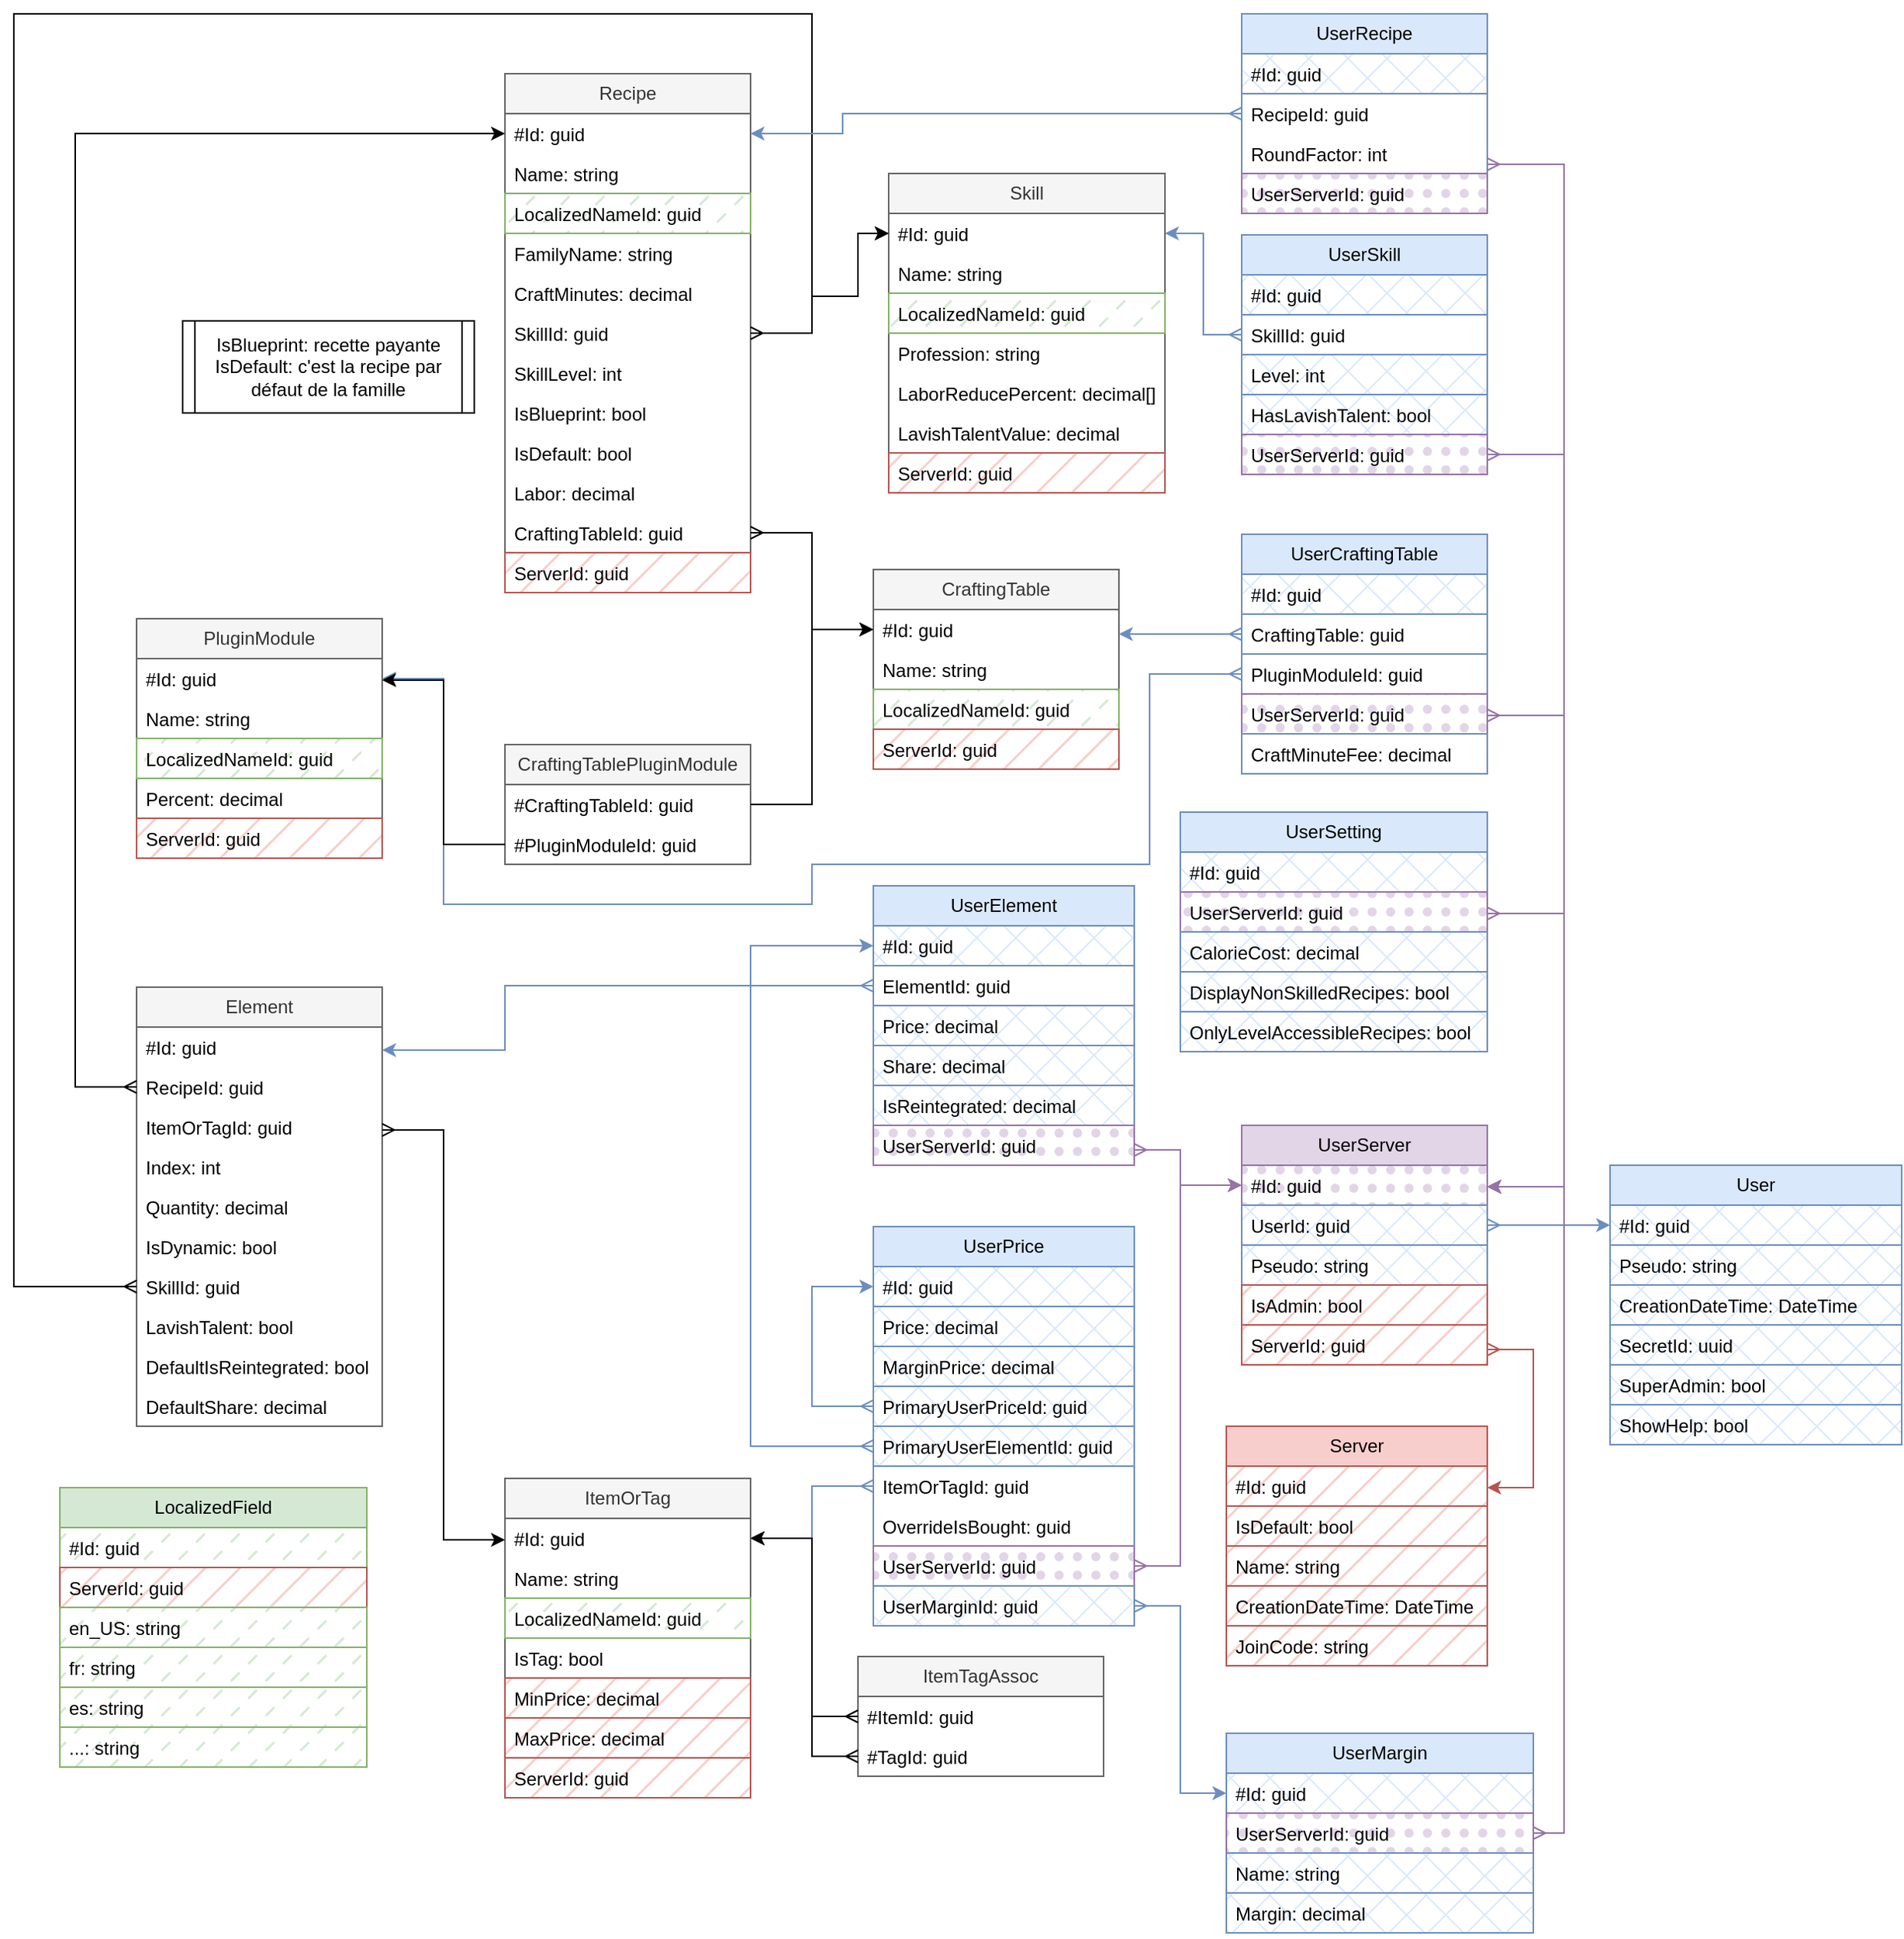 <mxfile version="26.0.14" pages="2">
  <diagram name="PriceCalculator" id="c4acf3e9-155e-7222-9cf6-157b1a14988f">
    <mxGraphModel grid="1" page="1" gridSize="10" guides="1" tooltips="1" connect="1" arrows="1" fold="1" pageScale="1" pageWidth="1100" pageHeight="850" background="none" math="0" shadow="0">
      <root>
        <mxCell id="0" />
        <mxCell id="1" parent="0" />
        <mxCell id="T_h0_E0zx89PqcVSscvi-1" value="Recipe" style="swimlane;fontStyle=0;childLayout=stackLayout;horizontal=1;startSize=26;horizontalStack=0;resizeParent=1;resizeParentMax=0;resizeLast=0;collapsible=1;marginBottom=0;whiteSpace=wrap;html=1;fillColor=#f5f5f5;fontColor=#333333;strokeColor=#666666;gradientColor=none;swimlaneFillColor=default;" vertex="1" parent="1">
          <mxGeometry x="810" y="-761" width="160" height="338" as="geometry" />
        </mxCell>
        <mxCell id="eIGdOiA8GBj7EdZMgohF-10" value="#Id: guid" style="text;strokeColor=none;fillColor=none;align=left;verticalAlign=top;spacingLeft=4;spacingRight=4;overflow=hidden;rotatable=0;points=[[0,0.5],[1,0.5]];portConstraint=eastwest;whiteSpace=wrap;html=1;" vertex="1" parent="T_h0_E0zx89PqcVSscvi-1">
          <mxGeometry y="26" width="160" height="26" as="geometry" />
        </mxCell>
        <mxCell id="T_h0_E0zx89PqcVSscvi-2" value="Name: string" style="text;strokeColor=none;fillColor=none;align=left;verticalAlign=top;spacingLeft=4;spacingRight=4;overflow=hidden;rotatable=0;points=[[0,0.5],[1,0.5]];portConstraint=eastwest;whiteSpace=wrap;html=1;swimlaneFillColor=default;" vertex="1" parent="T_h0_E0zx89PqcVSscvi-1">
          <mxGeometry y="52" width="160" height="26" as="geometry" />
        </mxCell>
        <mxCell id="OECQ0ijRUdhU2_nx60-G-11" value="LocalizedNameId: guid" style="text;strokeColor=#82b366;fillColor=#d5e8d4;align=left;verticalAlign=top;spacingLeft=4;spacingRight=4;overflow=hidden;rotatable=0;points=[[0,0.5],[1,0.5]];portConstraint=eastwest;whiteSpace=wrap;html=1;fillStyle=dashed;" vertex="1" parent="T_h0_E0zx89PqcVSscvi-1">
          <mxGeometry y="78" width="160" height="26" as="geometry" />
        </mxCell>
        <mxCell id="T_h0_E0zx89PqcVSscvi-3" value="FamilyName: string" style="text;strokeColor=none;fillColor=none;align=left;verticalAlign=top;spacingLeft=4;spacingRight=4;overflow=hidden;rotatable=0;points=[[0,0.5],[1,0.5]];portConstraint=eastwest;whiteSpace=wrap;html=1;" vertex="1" parent="T_h0_E0zx89PqcVSscvi-1">
          <mxGeometry y="104" width="160" height="26" as="geometry" />
        </mxCell>
        <mxCell id="T_h0_E0zx89PqcVSscvi-4" value="CraftMinutes: decimal&lt;div&gt;&lt;br&gt;&lt;/div&gt;" style="text;strokeColor=none;fillColor=none;align=left;verticalAlign=top;spacingLeft=4;spacingRight=4;overflow=hidden;rotatable=0;points=[[0,0.5],[1,0.5]];portConstraint=eastwest;whiteSpace=wrap;html=1;" vertex="1" parent="T_h0_E0zx89PqcVSscvi-1">
          <mxGeometry y="130" width="160" height="26" as="geometry" />
        </mxCell>
        <mxCell id="T_h0_E0zx89PqcVSscvi-6" value="&lt;div&gt;SkillId: guid&lt;/div&gt;" style="text;strokeColor=none;fillColor=none;align=left;verticalAlign=top;spacingLeft=4;spacingRight=4;overflow=hidden;rotatable=0;points=[[0,0.5],[1,0.5]];portConstraint=eastwest;whiteSpace=wrap;html=1;" vertex="1" parent="T_h0_E0zx89PqcVSscvi-1">
          <mxGeometry y="156" width="160" height="26" as="geometry" />
        </mxCell>
        <mxCell id="T_h0_E0zx89PqcVSscvi-7" value="&lt;div&gt;SkillLevel: int&lt;/div&gt;" style="text;strokeColor=none;fillColor=none;align=left;verticalAlign=top;spacingLeft=4;spacingRight=4;overflow=hidden;rotatable=0;points=[[0,0.5],[1,0.5]];portConstraint=eastwest;whiteSpace=wrap;html=1;" vertex="1" parent="T_h0_E0zx89PqcVSscvi-1">
          <mxGeometry y="182" width="160" height="26" as="geometry" />
        </mxCell>
        <mxCell id="T_h0_E0zx89PqcVSscvi-13" value="IsBlueprint: bool" style="text;strokeColor=none;fillColor=none;align=left;verticalAlign=top;spacingLeft=4;spacingRight=4;overflow=hidden;rotatable=0;points=[[0,0.5],[1,0.5]];portConstraint=eastwest;whiteSpace=wrap;html=1;" vertex="1" parent="T_h0_E0zx89PqcVSscvi-1">
          <mxGeometry y="208" width="160" height="26" as="geometry" />
        </mxCell>
        <mxCell id="T_h0_E0zx89PqcVSscvi-14" value="IsDefault: bool" style="text;strokeColor=none;fillColor=none;align=left;verticalAlign=top;spacingLeft=4;spacingRight=4;overflow=hidden;rotatable=0;points=[[0,0.5],[1,0.5]];portConstraint=eastwest;whiteSpace=wrap;html=1;" vertex="1" parent="T_h0_E0zx89PqcVSscvi-1">
          <mxGeometry y="234" width="160" height="26" as="geometry" />
        </mxCell>
        <mxCell id="T_h0_E0zx89PqcVSscvi-15" value="Labor: decimal" style="text;strokeColor=none;fillColor=none;align=left;verticalAlign=top;spacingLeft=4;spacingRight=4;overflow=hidden;rotatable=0;points=[[0,0.5],[1,0.5]];portConstraint=eastwest;whiteSpace=wrap;html=1;" vertex="1" parent="T_h0_E0zx89PqcVSscvi-1">
          <mxGeometry y="260" width="160" height="26" as="geometry" />
        </mxCell>
        <mxCell id="T_h0_E0zx89PqcVSscvi-18" value="CraftingTableId: guid" style="text;strokeColor=none;fillColor=none;align=left;verticalAlign=top;spacingLeft=4;spacingRight=4;overflow=hidden;rotatable=0;points=[[0,0.5],[1,0.5]];portConstraint=eastwest;whiteSpace=wrap;html=1;" vertex="1" parent="T_h0_E0zx89PqcVSscvi-1">
          <mxGeometry y="286" width="160" height="26" as="geometry" />
        </mxCell>
        <mxCell id="T_h0_E0zx89PqcVSscvi-71" value="ServerId: guid" style="text;strokeColor=#b85450;fillColor=#f8cecc;align=left;verticalAlign=top;spacingLeft=4;spacingRight=4;overflow=hidden;rotatable=0;points=[[0,0.5],[1,0.5]];portConstraint=eastwest;whiteSpace=wrap;html=1;fillStyle=hatch;" vertex="1" parent="T_h0_E0zx89PqcVSscvi-1">
          <mxGeometry y="312" width="160" height="26" as="geometry" />
        </mxCell>
        <mxCell id="T_h0_E0zx89PqcVSscvi-8" value="Skill" style="swimlane;fontStyle=0;childLayout=stackLayout;horizontal=1;startSize=26;horizontalStack=0;resizeParent=1;resizeParentMax=0;resizeLast=0;collapsible=1;marginBottom=0;whiteSpace=wrap;html=1;fillColor=#f5f5f5;fontColor=#333333;strokeColor=#666666;swimlaneFillColor=default;" vertex="1" parent="1">
          <mxGeometry x="1060" y="-696" width="180" height="208" as="geometry" />
        </mxCell>
        <mxCell id="eIGdOiA8GBj7EdZMgohF-15" value="#Id: guid" style="text;strokeColor=none;fillColor=none;align=left;verticalAlign=top;spacingLeft=4;spacingRight=4;overflow=hidden;rotatable=0;points=[[0,0.5],[1,0.5]];portConstraint=eastwest;whiteSpace=wrap;html=1;" vertex="1" parent="T_h0_E0zx89PqcVSscvi-8">
          <mxGeometry y="26" width="180" height="26" as="geometry" />
        </mxCell>
        <mxCell id="T_h0_E0zx89PqcVSscvi-9" value="Name: string" style="text;strokeColor=none;fillColor=none;align=left;verticalAlign=top;spacingLeft=4;spacingRight=4;overflow=hidden;rotatable=0;points=[[0,0.5],[1,0.5]];portConstraint=eastwest;whiteSpace=wrap;html=1;" vertex="1" parent="T_h0_E0zx89PqcVSscvi-8">
          <mxGeometry y="52" width="180" height="26" as="geometry" />
        </mxCell>
        <mxCell id="OECQ0ijRUdhU2_nx60-G-13" value="LocalizedNameId: guid" style="text;strokeColor=#82b366;fillColor=#d5e8d4;align=left;verticalAlign=top;spacingLeft=4;spacingRight=4;overflow=hidden;rotatable=0;points=[[0,0.5],[1,0.5]];portConstraint=eastwest;whiteSpace=wrap;html=1;fillStyle=dashed;" vertex="1" parent="T_h0_E0zx89PqcVSscvi-8">
          <mxGeometry y="78" width="180" height="26" as="geometry" />
        </mxCell>
        <mxCell id="D8uXr0uxSI7dPwYWsOwP-2" value="Profession: string" style="text;strokeColor=none;fillColor=none;align=left;verticalAlign=top;spacingLeft=4;spacingRight=4;overflow=hidden;rotatable=0;points=[[0,0.5],[1,0.5]];portConstraint=eastwest;whiteSpace=wrap;html=1;" vertex="1" parent="T_h0_E0zx89PqcVSscvi-8">
          <mxGeometry y="104" width="180" height="26" as="geometry" />
        </mxCell>
        <mxCell id="WM4-gfEX0i_EIwRoV548-112" value="LaborReducePercent: decimal[]" style="text;strokeColor=none;fillColor=none;align=left;verticalAlign=top;spacingLeft=4;spacingRight=4;overflow=hidden;rotatable=0;points=[[0,0.5],[1,0.5]];portConstraint=eastwest;whiteSpace=wrap;html=1;" vertex="1" parent="T_h0_E0zx89PqcVSscvi-8">
          <mxGeometry y="130" width="180" height="26" as="geometry" />
        </mxCell>
        <mxCell id="VX4t5vZD97W_F-k5qVIb-4" value="LavishTalentValue: decimal" style="text;strokeColor=none;fillColor=none;align=left;verticalAlign=top;spacingLeft=4;spacingRight=4;overflow=hidden;rotatable=0;points=[[0,0.5],[1,0.5]];portConstraint=eastwest;whiteSpace=wrap;html=1;" vertex="1" parent="T_h0_E0zx89PqcVSscvi-8">
          <mxGeometry y="156" width="180" height="26" as="geometry" />
        </mxCell>
        <mxCell id="T_h0_E0zx89PqcVSscvi-83" value="ServerId: guid" style="text;strokeColor=#b85450;fillColor=#f8cecc;align=left;verticalAlign=top;spacingLeft=4;spacingRight=4;overflow=hidden;rotatable=0;points=[[0,0.5],[1,0.5]];portConstraint=eastwest;whiteSpace=wrap;html=1;glass=0;rounded=0;shadow=0;gradientColor=none;fillStyle=hatch;" vertex="1" parent="T_h0_E0zx89PqcVSscvi-8">
          <mxGeometry y="182" width="180" height="26" as="geometry" />
        </mxCell>
        <mxCell id="T_h0_E0zx89PqcVSscvi-12" style="edgeStyle=orthogonalEdgeStyle;rounded=0;orthogonalLoop=1;jettySize=auto;html=1;startArrow=ERmany;startFill=0;" edge="1" parent="1" source="T_h0_E0zx89PqcVSscvi-6" target="eIGdOiA8GBj7EdZMgohF-15">
          <mxGeometry relative="1" as="geometry">
            <Array as="points">
              <mxPoint x="1010" y="-592" />
              <mxPoint x="1010" y="-616" />
              <mxPoint x="1040" y="-616" />
              <mxPoint x="1040" y="-657" />
            </Array>
          </mxGeometry>
        </mxCell>
        <mxCell id="T_h0_E0zx89PqcVSscvi-16" value="CraftingTable" style="swimlane;fontStyle=0;childLayout=stackLayout;horizontal=1;startSize=26;horizontalStack=0;resizeParent=1;resizeParentMax=0;resizeLast=0;collapsible=1;marginBottom=0;whiteSpace=wrap;html=1;fillColor=#f5f5f5;fontColor=#333333;strokeColor=#666666;swimlaneFillColor=default;" vertex="1" parent="1">
          <mxGeometry x="1050" y="-438" width="160" height="130" as="geometry" />
        </mxCell>
        <mxCell id="eIGdOiA8GBj7EdZMgohF-14" value="#Id: guid" style="text;strokeColor=none;fillColor=none;align=left;verticalAlign=top;spacingLeft=4;spacingRight=4;overflow=hidden;rotatable=0;points=[[0,0.5],[1,0.5]];portConstraint=eastwest;whiteSpace=wrap;html=1;" vertex="1" parent="T_h0_E0zx89PqcVSscvi-16">
          <mxGeometry y="26" width="160" height="26" as="geometry" />
        </mxCell>
        <mxCell id="T_h0_E0zx89PqcVSscvi-17" value="Name: string" style="text;strokeColor=none;fillColor=none;align=left;verticalAlign=top;spacingLeft=4;spacingRight=4;overflow=hidden;rotatable=0;points=[[0,0.5],[1,0.5]];portConstraint=eastwest;whiteSpace=wrap;html=1;" vertex="1" parent="T_h0_E0zx89PqcVSscvi-16">
          <mxGeometry y="52" width="160" height="26" as="geometry" />
        </mxCell>
        <mxCell id="OECQ0ijRUdhU2_nx60-G-12" value="LocalizedNameId: guid" style="text;strokeColor=#82b366;fillColor=#d5e8d4;align=left;verticalAlign=top;spacingLeft=4;spacingRight=4;overflow=hidden;rotatable=0;points=[[0,0.5],[1,0.5]];portConstraint=eastwest;whiteSpace=wrap;html=1;fillStyle=dashed;" vertex="1" parent="T_h0_E0zx89PqcVSscvi-16">
          <mxGeometry y="78" width="160" height="26" as="geometry" />
        </mxCell>
        <mxCell id="T_h0_E0zx89PqcVSscvi-84" value="ServerId: guid" style="text;strokeColor=#b85450;fillColor=#f8cecc;align=left;verticalAlign=top;spacingLeft=4;spacingRight=4;overflow=hidden;rotatable=0;points=[[0,0.5],[1,0.5]];portConstraint=eastwest;whiteSpace=wrap;html=1;glass=0;rounded=0;shadow=0;fillStyle=hatch;" vertex="1" parent="T_h0_E0zx89PqcVSscvi-16">
          <mxGeometry y="104" width="160" height="26" as="geometry" />
        </mxCell>
        <mxCell id="T_h0_E0zx89PqcVSscvi-19" style="edgeStyle=orthogonalEdgeStyle;rounded=0;orthogonalLoop=1;jettySize=auto;html=1;startArrow=ERmany;startFill=0;strokeColor=default;entryX=0;entryY=0.5;entryDx=0;entryDy=0;" edge="1" parent="1" source="T_h0_E0zx89PqcVSscvi-18" target="eIGdOiA8GBj7EdZMgohF-14">
          <mxGeometry relative="1" as="geometry">
            <Array as="points">
              <mxPoint x="1010" y="-462" />
              <mxPoint x="1010" y="-399" />
            </Array>
          </mxGeometry>
        </mxCell>
        <mxCell id="T_h0_E0zx89PqcVSscvi-22" value="Element" style="swimlane;fontStyle=0;childLayout=stackLayout;horizontal=1;startSize=26;horizontalStack=0;resizeParent=1;resizeParentMax=0;resizeLast=0;collapsible=1;marginBottom=0;whiteSpace=wrap;html=1;fillColor=#f5f5f5;fontColor=#333333;strokeColor=#666666;swimlaneFillColor=default;" vertex="1" parent="1">
          <mxGeometry x="570" y="-166" width="160" height="286" as="geometry" />
        </mxCell>
        <mxCell id="eIGdOiA8GBj7EdZMgohF-8" value="#Id: guid" style="text;strokeColor=none;fillColor=none;align=left;verticalAlign=top;spacingLeft=4;spacingRight=4;overflow=hidden;rotatable=0;points=[[0,0.5],[1,0.5]];portConstraint=eastwest;whiteSpace=wrap;html=1;" vertex="1" parent="T_h0_E0zx89PqcVSscvi-22">
          <mxGeometry y="26" width="160" height="26" as="geometry" />
        </mxCell>
        <mxCell id="T_h0_E0zx89PqcVSscvi-23" value="RecipeId: guid" style="text;strokeColor=none;fillColor=none;align=left;verticalAlign=top;spacingLeft=4;spacingRight=4;overflow=hidden;rotatable=0;points=[[0,0.5],[1,0.5]];portConstraint=eastwest;whiteSpace=wrap;html=1;" vertex="1" parent="T_h0_E0zx89PqcVSscvi-22">
          <mxGeometry y="52" width="160" height="26" as="geometry" />
        </mxCell>
        <mxCell id="T_h0_E0zx89PqcVSscvi-26" value="ItemOrTagId: guid" style="text;strokeColor=none;fillColor=none;align=left;verticalAlign=top;spacingLeft=4;spacingRight=4;overflow=hidden;rotatable=0;points=[[0,0.5],[1,0.5]];portConstraint=eastwest;whiteSpace=wrap;html=1;" vertex="1" parent="T_h0_E0zx89PqcVSscvi-22">
          <mxGeometry y="78" width="160" height="26" as="geometry" />
        </mxCell>
        <mxCell id="WM4-gfEX0i_EIwRoV548-39" value="Index: int" style="text;strokeColor=none;fillColor=none;align=left;verticalAlign=top;spacingLeft=4;spacingRight=4;overflow=hidden;rotatable=0;points=[[0,0.5],[1,0.5]];portConstraint=eastwest;whiteSpace=wrap;html=1;" vertex="1" parent="T_h0_E0zx89PqcVSscvi-22">
          <mxGeometry y="104" width="160" height="26" as="geometry" />
        </mxCell>
        <mxCell id="T_h0_E0zx89PqcVSscvi-42" value="Quantity: decimal" style="text;strokeColor=none;fillColor=none;align=left;verticalAlign=top;spacingLeft=4;spacingRight=4;overflow=hidden;rotatable=0;points=[[0,0.5],[1,0.5]];portConstraint=eastwest;whiteSpace=wrap;html=1;" vertex="1" parent="T_h0_E0zx89PqcVSscvi-22">
          <mxGeometry y="130" width="160" height="26" as="geometry" />
        </mxCell>
        <mxCell id="T_h0_E0zx89PqcVSscvi-53" value="IsDynamic: bool" style="text;strokeColor=none;fillColor=none;align=left;verticalAlign=top;spacingLeft=4;spacingRight=4;overflow=hidden;rotatable=0;points=[[0,0.5],[1,0.5]];portConstraint=eastwest;whiteSpace=wrap;html=1;" vertex="1" parent="T_h0_E0zx89PqcVSscvi-22">
          <mxGeometry y="156" width="160" height="26" as="geometry" />
        </mxCell>
        <mxCell id="T_h0_E0zx89PqcVSscvi-58" value="SkillId: guid" style="text;strokeColor=none;fillColor=none;align=left;verticalAlign=top;spacingLeft=4;spacingRight=4;overflow=hidden;rotatable=0;points=[[0,0.5],[1,0.5]];portConstraint=eastwest;whiteSpace=wrap;html=1;" vertex="1" parent="T_h0_E0zx89PqcVSscvi-22">
          <mxGeometry y="182" width="160" height="26" as="geometry" />
        </mxCell>
        <mxCell id="T_h0_E0zx89PqcVSscvi-59" value="LavishTalent: bool" style="text;strokeColor=none;fillColor=none;align=left;verticalAlign=top;spacingLeft=4;spacingRight=4;overflow=hidden;rotatable=0;points=[[0,0.5],[1,0.5]];portConstraint=eastwest;whiteSpace=wrap;html=1;" vertex="1" parent="T_h0_E0zx89PqcVSscvi-22">
          <mxGeometry y="208" width="160" height="26" as="geometry" />
        </mxCell>
        <mxCell id="VX4t5vZD97W_F-k5qVIb-2" value="DefaultIsReintegrated: bool" style="text;strokeColor=none;fillColor=none;align=left;verticalAlign=top;spacingLeft=4;spacingRight=4;overflow=hidden;rotatable=0;points=[[0,0.5],[1,0.5]];portConstraint=eastwest;whiteSpace=wrap;html=1;" vertex="1" parent="T_h0_E0zx89PqcVSscvi-22">
          <mxGeometry y="234" width="160" height="26" as="geometry" />
        </mxCell>
        <mxCell id="VX4t5vZD97W_F-k5qVIb-3" value="DefaultShare: decimal" style="text;strokeColor=none;fillColor=none;align=left;verticalAlign=top;spacingLeft=4;spacingRight=4;overflow=hidden;rotatable=0;points=[[0,0.5],[1,0.5]];portConstraint=eastwest;whiteSpace=wrap;html=1;" vertex="1" parent="T_h0_E0zx89PqcVSscvi-22">
          <mxGeometry y="260" width="160" height="26" as="geometry" />
        </mxCell>
        <mxCell id="T_h0_E0zx89PqcVSscvi-24" style="edgeStyle=orthogonalEdgeStyle;rounded=0;orthogonalLoop=1;jettySize=auto;html=1;startArrow=ERmany;startFill=0;" edge="1" parent="1" source="T_h0_E0zx89PqcVSscvi-23" target="eIGdOiA8GBj7EdZMgohF-10">
          <mxGeometry relative="1" as="geometry">
            <mxPoint x="680" y="-286" as="sourcePoint" />
            <mxPoint x="810" y="-486" as="targetPoint" />
            <Array as="points">
              <mxPoint x="530" y="-101" />
              <mxPoint x="530" y="-722" />
            </Array>
          </mxGeometry>
        </mxCell>
        <mxCell id="T_h0_E0zx89PqcVSscvi-29" value="ItemTagAssoc" style="swimlane;fontStyle=0;childLayout=stackLayout;horizontal=1;startSize=26;horizontalStack=0;resizeParent=1;resizeParentMax=0;resizeLast=0;collapsible=1;marginBottom=0;whiteSpace=wrap;html=1;fillColor=#f5f5f5;fontColor=#333333;strokeColor=#666666;swimlaneFillColor=default;" vertex="1" parent="1">
          <mxGeometry x="1040" y="270" width="160" height="78" as="geometry" />
        </mxCell>
        <mxCell id="T_h0_E0zx89PqcVSscvi-30" value="#ItemId: guid" style="text;strokeColor=none;fillColor=none;align=left;verticalAlign=top;spacingLeft=4;spacingRight=4;overflow=hidden;rotatable=0;points=[[0,0.5],[1,0.5]];portConstraint=eastwest;whiteSpace=wrap;html=1;" vertex="1" parent="T_h0_E0zx89PqcVSscvi-29">
          <mxGeometry y="26" width="160" height="26" as="geometry" />
        </mxCell>
        <mxCell id="T_h0_E0zx89PqcVSscvi-31" value="#TagId: guid" style="text;strokeColor=none;fillColor=none;align=left;verticalAlign=top;spacingLeft=4;spacingRight=4;overflow=hidden;rotatable=0;points=[[0,0.5],[1,0.5]];portConstraint=eastwest;whiteSpace=wrap;html=1;" vertex="1" parent="T_h0_E0zx89PqcVSscvi-29">
          <mxGeometry y="52" width="160" height="26" as="geometry" />
        </mxCell>
        <mxCell id="T_h0_E0zx89PqcVSscvi-44" value="ItemOrTag" style="swimlane;fontStyle=0;childLayout=stackLayout;horizontal=1;startSize=26;horizontalStack=0;resizeParent=1;resizeParentMax=0;resizeLast=0;collapsible=1;marginBottom=0;whiteSpace=wrap;html=1;fillColor=#f5f5f5;fontColor=#333333;strokeColor=#666666;swimlaneFillColor=default;" vertex="1" parent="1">
          <mxGeometry x="810" y="154" width="160" height="208" as="geometry" />
        </mxCell>
        <mxCell id="eIGdOiA8GBj7EdZMgohF-3" value="#Id: guid" style="text;strokeColor=none;fillColor=none;align=left;verticalAlign=top;spacingLeft=4;spacingRight=4;overflow=hidden;rotatable=0;points=[[0,0.5],[1,0.5]];portConstraint=eastwest;whiteSpace=wrap;html=1;" vertex="1" parent="T_h0_E0zx89PqcVSscvi-44">
          <mxGeometry y="26" width="160" height="26" as="geometry" />
        </mxCell>
        <mxCell id="T_h0_E0zx89PqcVSscvi-54" value="Name: string" style="text;strokeColor=none;fillColor=none;align=left;verticalAlign=top;spacingLeft=4;spacingRight=4;overflow=hidden;rotatable=0;points=[[0,0.5],[1,0.5]];portConstraint=eastwest;whiteSpace=wrap;html=1;" vertex="1" parent="T_h0_E0zx89PqcVSscvi-44">
          <mxGeometry y="52" width="160" height="26" as="geometry" />
        </mxCell>
        <mxCell id="OECQ0ijRUdhU2_nx60-G-9" value="LocalizedNameId: guid" style="text;strokeColor=#82b366;fillColor=#d5e8d4;align=left;verticalAlign=top;spacingLeft=4;spacingRight=4;overflow=hidden;rotatable=0;points=[[0,0.5],[1,0.5]];portConstraint=eastwest;whiteSpace=wrap;html=1;fillStyle=dashed;" vertex="1" parent="T_h0_E0zx89PqcVSscvi-44">
          <mxGeometry y="78" width="160" height="26" as="geometry" />
        </mxCell>
        <mxCell id="eIGdOiA8GBj7EdZMgohF-18" value="IsTag: bool" style="text;strokeColor=none;fillColor=none;align=left;verticalAlign=top;spacingLeft=4;spacingRight=4;overflow=hidden;rotatable=0;points=[[0,0.5],[1,0.5]];portConstraint=eastwest;whiteSpace=wrap;html=1;" vertex="1" parent="T_h0_E0zx89PqcVSscvi-44">
          <mxGeometry y="104" width="160" height="26" as="geometry" />
        </mxCell>
        <mxCell id="T_h0_E0zx89PqcVSscvi-86" value="MinPrice: decimal" style="text;strokeColor=#b85450;fillColor=#f8cecc;align=left;verticalAlign=top;spacingLeft=4;spacingRight=4;overflow=hidden;rotatable=0;points=[[0,0.5],[1,0.5]];portConstraint=eastwest;whiteSpace=wrap;html=1;fillStyle=hatch;" vertex="1" parent="T_h0_E0zx89PqcVSscvi-44">
          <mxGeometry y="130" width="160" height="26" as="geometry" />
        </mxCell>
        <mxCell id="T_h0_E0zx89PqcVSscvi-87" value="MaxPrice: decimal" style="text;strokeColor=#b85450;fillColor=#f8cecc;align=left;verticalAlign=top;spacingLeft=4;spacingRight=4;overflow=hidden;rotatable=0;points=[[0,0.5],[1,0.5]];portConstraint=eastwest;whiteSpace=wrap;html=1;fillStyle=hatch;" vertex="1" parent="T_h0_E0zx89PqcVSscvi-44">
          <mxGeometry y="156" width="160" height="26" as="geometry" />
        </mxCell>
        <mxCell id="T_h0_E0zx89PqcVSscvi-79" value="ServerId: guid" style="text;strokeColor=#b85450;fillColor=#f8cecc;align=left;verticalAlign=top;spacingLeft=4;spacingRight=4;overflow=hidden;rotatable=0;points=[[0,0.5],[1,0.5]];portConstraint=eastwest;whiteSpace=wrap;html=1;fillStyle=hatch;" vertex="1" parent="T_h0_E0zx89PqcVSscvi-44">
          <mxGeometry y="182" width="160" height="26" as="geometry" />
        </mxCell>
        <mxCell id="T_h0_E0zx89PqcVSscvi-43" style="edgeStyle=orthogonalEdgeStyle;rounded=0;orthogonalLoop=1;jettySize=auto;html=1;startArrow=ERmany;startFill=0;" edge="1" parent="1" source="T_h0_E0zx89PqcVSscvi-26" target="eIGdOiA8GBj7EdZMgohF-3">
          <mxGeometry relative="1" as="geometry">
            <mxPoint x="840" y="-126" as="targetPoint" />
            <mxPoint x="850" y="-195" as="sourcePoint" />
            <Array as="points">
              <mxPoint x="770" y="-73" />
              <mxPoint x="770" y="194" />
            </Array>
          </mxGeometry>
        </mxCell>
        <mxCell id="T_h0_E0zx89PqcVSscvi-49" value="PluginModule" style="swimlane;fontStyle=0;childLayout=stackLayout;horizontal=1;startSize=26;horizontalStack=0;resizeParent=1;resizeParentMax=0;resizeLast=0;collapsible=1;marginBottom=0;whiteSpace=wrap;html=1;fillColor=#f5f5f5;fontColor=#333333;strokeColor=#666666;swimlaneFillColor=default;" vertex="1" parent="1">
          <mxGeometry x="570" y="-406" width="160" height="156" as="geometry" />
        </mxCell>
        <mxCell id="eIGdOiA8GBj7EdZMgohF-13" value="#Id: guid" style="text;strokeColor=none;fillColor=none;align=left;verticalAlign=top;spacingLeft=4;spacingRight=4;overflow=hidden;rotatable=0;points=[[0,0.5],[1,0.5]];portConstraint=eastwest;whiteSpace=wrap;html=1;" vertex="1" parent="T_h0_E0zx89PqcVSscvi-49">
          <mxGeometry y="26" width="160" height="26" as="geometry" />
        </mxCell>
        <mxCell id="T_h0_E0zx89PqcVSscvi-52" value="Name: string" style="text;strokeColor=none;fillColor=none;align=left;verticalAlign=top;spacingLeft=4;spacingRight=4;overflow=hidden;rotatable=0;points=[[0,0.5],[1,0.5]];portConstraint=eastwest;whiteSpace=wrap;html=1;" vertex="1" parent="T_h0_E0zx89PqcVSscvi-49">
          <mxGeometry y="52" width="160" height="26" as="geometry" />
        </mxCell>
        <mxCell id="OECQ0ijRUdhU2_nx60-G-10" value="LocalizedNameId: guid" style="text;strokeColor=#82b366;fillColor=#d5e8d4;align=left;verticalAlign=top;spacingLeft=4;spacingRight=4;overflow=hidden;rotatable=0;points=[[0,0.5],[1,0.5]];portConstraint=eastwest;whiteSpace=wrap;html=1;fillStyle=dashed;" vertex="1" parent="T_h0_E0zx89PqcVSscvi-49">
          <mxGeometry y="78" width="160" height="26" as="geometry" />
        </mxCell>
        <mxCell id="T_h0_E0zx89PqcVSscvi-51" value="Percent: decimal" style="text;strokeColor=none;fillColor=none;align=left;verticalAlign=top;spacingLeft=4;spacingRight=4;overflow=hidden;rotatable=0;points=[[0,0.5],[1,0.5]];portConstraint=eastwest;whiteSpace=wrap;html=1;" vertex="1" parent="T_h0_E0zx89PqcVSscvi-49">
          <mxGeometry y="104" width="160" height="26" as="geometry" />
        </mxCell>
        <mxCell id="T_h0_E0zx89PqcVSscvi-70" value="ServerId: guid" style="text;strokeColor=#b85450;fillColor=#f8cecc;align=left;verticalAlign=top;spacingLeft=4;spacingRight=4;overflow=hidden;rotatable=0;points=[[0,0.5],[1,0.5]];portConstraint=eastwest;whiteSpace=wrap;html=1;fillStyle=hatch;" vertex="1" parent="T_h0_E0zx89PqcVSscvi-49">
          <mxGeometry y="130" width="160" height="26" as="geometry" />
        </mxCell>
        <mxCell id="T_h0_E0zx89PqcVSscvi-61" value="Server" style="swimlane;fontStyle=0;childLayout=stackLayout;horizontal=1;startSize=26;fillColor=#f8cecc;horizontalStack=0;resizeParent=1;resizeParentMax=0;resizeLast=0;collapsible=1;marginBottom=0;whiteSpace=wrap;html=1;strokeColor=#b85450;swimlaneFillColor=default;fillStyle=auto;" vertex="1" parent="1">
          <mxGeometry x="1280" y="120" width="170" height="156" as="geometry" />
        </mxCell>
        <mxCell id="T_h0_E0zx89PqcVSscvi-62" value="#Id: guid" style="text;strokeColor=#b85450;fillColor=#f8cecc;align=left;verticalAlign=top;spacingLeft=4;spacingRight=4;overflow=hidden;rotatable=0;points=[[0,0.5],[1,0.5]];portConstraint=eastwest;whiteSpace=wrap;html=1;fillStyle=hatch;" vertex="1" parent="T_h0_E0zx89PqcVSscvi-61">
          <mxGeometry y="26" width="170" height="26" as="geometry" />
        </mxCell>
        <mxCell id="pEhcLTUGkgXSAhBHTxOF-2" value="IsDefault: bool" style="text;strokeColor=#b85450;fillColor=#f8cecc;align=left;verticalAlign=top;spacingLeft=4;spacingRight=4;overflow=hidden;rotatable=0;points=[[0,0.5],[1,0.5]];portConstraint=eastwest;whiteSpace=wrap;html=1;fillStyle=hatch;" vertex="1" parent="T_h0_E0zx89PqcVSscvi-61">
          <mxGeometry y="52" width="170" height="26" as="geometry" />
        </mxCell>
        <mxCell id="T_h0_E0zx89PqcVSscvi-124" value="Name: string" style="text;strokeColor=#b85450;fillColor=#f8cecc;align=left;verticalAlign=top;spacingLeft=4;spacingRight=4;overflow=hidden;rotatable=0;points=[[0,0.5],[1,0.5]];portConstraint=eastwest;whiteSpace=wrap;html=1;fillStyle=hatch;" vertex="1" parent="T_h0_E0zx89PqcVSscvi-61">
          <mxGeometry y="78" width="170" height="26" as="geometry" />
        </mxCell>
        <mxCell id="VX4t5vZD97W_F-k5qVIb-22" value="CreationDateTime: DateTime" style="text;strokeColor=#b85450;fillColor=#f8cecc;align=left;verticalAlign=top;spacingLeft=4;spacingRight=4;overflow=hidden;rotatable=0;points=[[0,0.5],[1,0.5]];portConstraint=eastwest;whiteSpace=wrap;html=1;fillStyle=hatch;" vertex="1" parent="T_h0_E0zx89PqcVSscvi-61">
          <mxGeometry y="104" width="170" height="26" as="geometry" />
        </mxCell>
        <mxCell id="VX4t5vZD97W_F-k5qVIb-23" value="JoinCode: string" style="text;strokeColor=#b85450;fillColor=#f8cecc;align=left;verticalAlign=top;spacingLeft=4;spacingRight=4;overflow=hidden;rotatable=0;points=[[0,0.5],[1,0.5]];portConstraint=eastwest;whiteSpace=wrap;html=1;fillStyle=hatch;" vertex="1" parent="T_h0_E0zx89PqcVSscvi-61">
          <mxGeometry y="130" width="170" height="26" as="geometry" />
        </mxCell>
        <mxCell id="T_h0_E0zx89PqcVSscvi-63" value="User" style="swimlane;fontStyle=0;childLayout=stackLayout;horizontal=1;startSize=26;fillColor=#dae8fc;horizontalStack=0;resizeParent=1;resizeParentMax=0;resizeLast=0;collapsible=1;marginBottom=0;whiteSpace=wrap;html=1;strokeColor=#6c8ebf;swimlaneFillColor=default;fillStyle=auto;" vertex="1" parent="1">
          <mxGeometry x="1530" y="-50" width="190" height="182" as="geometry" />
        </mxCell>
        <mxCell id="T_h0_E0zx89PqcVSscvi-64" value="#Id: guid" style="text;strokeColor=#6c8ebf;fillColor=#dae8fc;align=left;verticalAlign=top;spacingLeft=4;spacingRight=4;overflow=hidden;rotatable=0;points=[[0,0.5],[1,0.5]];portConstraint=eastwest;whiteSpace=wrap;html=1;fillStyle=cross-hatch;" vertex="1" parent="T_h0_E0zx89PqcVSscvi-63">
          <mxGeometry y="26" width="190" height="26" as="geometry" />
        </mxCell>
        <mxCell id="T_h0_E0zx89PqcVSscvi-125" value="Pseudo: string" style="text;strokeColor=#6c8ebf;fillColor=#dae8fc;align=left;verticalAlign=top;spacingLeft=4;spacingRight=4;overflow=hidden;rotatable=0;points=[[0,0.5],[1,0.5]];portConstraint=eastwest;whiteSpace=wrap;html=1;fillStyle=cross-hatch;" vertex="1" parent="T_h0_E0zx89PqcVSscvi-63">
          <mxGeometry y="52" width="190" height="26" as="geometry" />
        </mxCell>
        <mxCell id="VX4t5vZD97W_F-k5qVIb-5" value="CreationDateTime: DateTime" style="text;strokeColor=#6c8ebf;fillColor=#dae8fc;align=left;verticalAlign=top;spacingLeft=4;spacingRight=4;overflow=hidden;rotatable=0;points=[[0,0.5],[1,0.5]];portConstraint=eastwest;whiteSpace=wrap;html=1;fillStyle=cross-hatch;" vertex="1" parent="T_h0_E0zx89PqcVSscvi-63">
          <mxGeometry y="78" width="190" height="26" as="geometry" />
        </mxCell>
        <mxCell id="T_h0_E0zx89PqcVSscvi-122" value="SecretId: uuid" style="text;strokeColor=#6c8ebf;fillColor=#dae8fc;align=left;verticalAlign=top;spacingLeft=4;spacingRight=4;overflow=hidden;rotatable=0;points=[[0,0.5],[1,0.5]];portConstraint=eastwest;whiteSpace=wrap;html=1;fillStyle=cross-hatch;" vertex="1" parent="T_h0_E0zx89PqcVSscvi-63">
          <mxGeometry y="104" width="190" height="26" as="geometry" />
        </mxCell>
        <mxCell id="VX4t5vZD97W_F-k5qVIb-6" value="SuperAdmin: bool" style="text;strokeColor=#6c8ebf;fillColor=#dae8fc;align=left;verticalAlign=top;spacingLeft=4;spacingRight=4;overflow=hidden;rotatable=0;points=[[0,0.5],[1,0.5]];portConstraint=eastwest;whiteSpace=wrap;html=1;fillStyle=cross-hatch;" vertex="1" parent="T_h0_E0zx89PqcVSscvi-63">
          <mxGeometry y="130" width="190" height="26" as="geometry" />
        </mxCell>
        <mxCell id="VX4t5vZD97W_F-k5qVIb-7" value="ShowHelp: bool" style="text;strokeColor=#6c8ebf;fillColor=#dae8fc;align=left;verticalAlign=top;spacingLeft=4;spacingRight=4;overflow=hidden;rotatable=0;points=[[0,0.5],[1,0.5]];portConstraint=eastwest;whiteSpace=wrap;html=1;fillStyle=cross-hatch;" vertex="1" parent="T_h0_E0zx89PqcVSscvi-63">
          <mxGeometry y="156" width="190" height="26" as="geometry" />
        </mxCell>
        <mxCell id="T_h0_E0zx89PqcVSscvi-66" value="UserServer" style="swimlane;fontStyle=0;childLayout=stackLayout;horizontal=1;startSize=26;fillColor=#e1d5e7;horizontalStack=0;resizeParent=1;resizeParentMax=0;resizeLast=0;collapsible=1;marginBottom=0;whiteSpace=wrap;html=1;strokeColor=#9673a6;swimlaneFillColor=default;fillStyle=auto;" vertex="1" parent="1">
          <mxGeometry x="1290" y="-76" width="160" height="156" as="geometry" />
        </mxCell>
        <mxCell id="GB4yIAf6q3e1NAm9-5x9-1" value="#Id: guid" style="text;strokeColor=#9673a6;fillColor=#e1d5e7;align=left;verticalAlign=top;spacingLeft=4;spacingRight=4;overflow=hidden;rotatable=0;points=[[0,0.5],[1,0.5]];portConstraint=eastwest;whiteSpace=wrap;html=1;fillStyle=dots;" vertex="1" parent="T_h0_E0zx89PqcVSscvi-66">
          <mxGeometry y="26" width="160" height="26" as="geometry" />
        </mxCell>
        <mxCell id="T_h0_E0zx89PqcVSscvi-67" value="UserId: guid" style="text;strokeColor=#6c8ebf;fillColor=#dae8fc;align=left;verticalAlign=top;spacingLeft=4;spacingRight=4;overflow=hidden;rotatable=0;points=[[0,0.5],[1,0.5]];portConstraint=eastwest;whiteSpace=wrap;html=1;fillStyle=cross-hatch;" vertex="1" parent="T_h0_E0zx89PqcVSscvi-66">
          <mxGeometry y="52" width="160" height="26" as="geometry" />
        </mxCell>
        <mxCell id="GB4yIAf6q3e1NAm9-5x9-7" value="Pseudo: string" style="text;strokeColor=#6c8ebf;fillColor=#dae8fc;align=left;verticalAlign=top;spacingLeft=4;spacingRight=4;overflow=hidden;rotatable=0;points=[[0,0.5],[1,0.5]];portConstraint=eastwest;whiteSpace=wrap;html=1;fillStyle=cross-hatch;" vertex="1" parent="T_h0_E0zx89PqcVSscvi-66">
          <mxGeometry y="78" width="160" height="26" as="geometry" />
        </mxCell>
        <mxCell id="GB4yIAf6q3e1NAm9-5x9-6" value="IsAdmin: bool" style="text;strokeColor=#b85450;fillColor=#f8cecc;align=left;verticalAlign=top;spacingLeft=4;spacingRight=4;overflow=hidden;rotatable=0;points=[[0,0.5],[1,0.5]];portConstraint=eastwest;whiteSpace=wrap;html=1;fillStyle=hatch;" vertex="1" parent="T_h0_E0zx89PqcVSscvi-66">
          <mxGeometry y="104" width="160" height="26" as="geometry" />
        </mxCell>
        <mxCell id="T_h0_E0zx89PqcVSscvi-65" value="ServerId: guid" style="text;strokeColor=#b85450;fillColor=#f8cecc;align=left;verticalAlign=top;spacingLeft=4;spacingRight=4;overflow=hidden;rotatable=0;points=[[0,0.5],[1,0.5]];portConstraint=eastwest;whiteSpace=wrap;html=1;fillStyle=hatch;" vertex="1" parent="T_h0_E0zx89PqcVSscvi-66">
          <mxGeometry y="130" width="160" height="26" as="geometry" />
        </mxCell>
        <mxCell id="T_h0_E0zx89PqcVSscvi-68" style="edgeStyle=orthogonalEdgeStyle;rounded=0;orthogonalLoop=1;jettySize=auto;html=1;startArrow=ERmany;startFill=0;fillColor=#f8cecc;strokeColor=#b85450;" edge="1" parent="1" source="T_h0_E0zx89PqcVSscvi-65" target="T_h0_E0zx89PqcVSscvi-62">
          <mxGeometry relative="1" as="geometry">
            <Array as="points">
              <mxPoint x="1480" y="70" />
              <mxPoint x="1480" y="160" />
            </Array>
          </mxGeometry>
        </mxCell>
        <mxCell id="T_h0_E0zx89PqcVSscvi-69" style="edgeStyle=orthogonalEdgeStyle;rounded=0;orthogonalLoop=1;jettySize=auto;html=1;startArrow=ERmany;startFill=0;fillColor=#dae8fc;strokeColor=#6c8ebf;" edge="1" parent="1" source="T_h0_E0zx89PqcVSscvi-67" target="T_h0_E0zx89PqcVSscvi-64">
          <mxGeometry relative="1" as="geometry">
            <Array as="points" />
          </mxGeometry>
        </mxCell>
        <mxCell id="T_h0_E0zx89PqcVSscvi-73" value="UserPrice" style="swimlane;fontStyle=0;childLayout=stackLayout;horizontal=1;startSize=26;fillColor=#dae8fc;horizontalStack=0;resizeParent=1;resizeParentMax=0;resizeLast=0;collapsible=1;marginBottom=0;whiteSpace=wrap;html=1;strokeColor=#6c8ebf;swimlaneFillColor=default;fillStyle=auto;" vertex="1" parent="1">
          <mxGeometry x="1050" y="-10" width="170" height="260" as="geometry" />
        </mxCell>
        <mxCell id="eIGdOiA8GBj7EdZMgohF-12" value="#Id: guid" style="text;strokeColor=#6c8ebf;fillColor=#dae8fc;align=left;verticalAlign=top;spacingLeft=4;spacingRight=4;overflow=hidden;rotatable=0;points=[[0,0.5],[1,0.5]];portConstraint=eastwest;whiteSpace=wrap;html=1;fillStyle=cross-hatch;" vertex="1" parent="T_h0_E0zx89PqcVSscvi-73">
          <mxGeometry y="26" width="170" height="26" as="geometry" />
        </mxCell>
        <mxCell id="nJwaDTG69YGzqUrJJ9uu-26" value="Price: decimal" style="text;strokeColor=#6c8ebf;fillColor=#dae8fc;align=left;verticalAlign=top;spacingLeft=4;spacingRight=4;overflow=hidden;rotatable=0;points=[[0,0.5],[1,0.5]];portConstraint=eastwest;whiteSpace=wrap;html=1;fillStyle=cross-hatch;" vertex="1" parent="T_h0_E0zx89PqcVSscvi-73">
          <mxGeometry y="52" width="170" height="26" as="geometry" />
        </mxCell>
        <mxCell id="WM4-gfEX0i_EIwRoV548-114" value="MarginPrice: decimal" style="text;strokeColor=#6c8ebf;fillColor=#dae8fc;align=left;verticalAlign=top;spacingLeft=4;spacingRight=4;overflow=hidden;rotatable=0;points=[[0,0.5],[1,0.5]];portConstraint=eastwest;whiteSpace=wrap;html=1;fillStyle=cross-hatch;" vertex="1" parent="T_h0_E0zx89PqcVSscvi-73">
          <mxGeometry y="78" width="170" height="26" as="geometry" />
        </mxCell>
        <mxCell id="WM4-gfEX0i_EIwRoV548-37" value="PrimaryUserPriceId: guid" style="text;strokeColor=#6c8ebf;fillColor=#dae8fc;align=left;verticalAlign=top;spacingLeft=4;spacingRight=4;overflow=hidden;rotatable=0;points=[[0,0.5],[1,0.5]];portConstraint=eastwest;whiteSpace=wrap;html=1;fillStyle=cross-hatch;" vertex="1" parent="T_h0_E0zx89PqcVSscvi-73">
          <mxGeometry y="104" width="170" height="26" as="geometry" />
        </mxCell>
        <mxCell id="WM4-gfEX0i_EIwRoV548-36" value="PrimaryUserElementId: guid" style="text;strokeColor=#6c8ebf;fillColor=#dae8fc;align=left;verticalAlign=top;spacingLeft=4;spacingRight=4;overflow=hidden;rotatable=0;points=[[0,0.5],[1,0.5]];portConstraint=eastwest;whiteSpace=wrap;html=1;fillStyle=cross-hatch;" vertex="1" parent="T_h0_E0zx89PqcVSscvi-73">
          <mxGeometry y="130" width="170" height="26" as="geometry" />
        </mxCell>
        <mxCell id="WM4-gfEX0i_EIwRoV548-47" style="edgeStyle=orthogonalEdgeStyle;rounded=0;orthogonalLoop=1;jettySize=auto;html=1;entryX=0;entryY=0.5;entryDx=0;entryDy=0;fillColor=#dae8fc;strokeColor=#6c8ebf;startArrow=ERmany;startFill=0;" edge="1" parent="T_h0_E0zx89PqcVSscvi-73" source="WM4-gfEX0i_EIwRoV548-37" target="eIGdOiA8GBj7EdZMgohF-12">
          <mxGeometry relative="1" as="geometry">
            <Array as="points">
              <mxPoint x="-40" y="117" />
              <mxPoint x="-40" y="39" />
            </Array>
          </mxGeometry>
        </mxCell>
        <mxCell id="T_h0_E0zx89PqcVSscvi-75" value="ItemOrTagId: guid" style="text;strokeColor=none;fillColor=none;align=left;verticalAlign=top;spacingLeft=4;spacingRight=4;overflow=hidden;rotatable=0;points=[[0,0.5],[1,0.5]];portConstraint=eastwest;whiteSpace=wrap;html=1;" vertex="1" parent="T_h0_E0zx89PqcVSscvi-73">
          <mxGeometry y="156" width="170" height="26" as="geometry" />
        </mxCell>
        <mxCell id="VX4t5vZD97W_F-k5qVIb-17" value="OverrideIsBought: guid" style="text;strokeColor=none;fillColor=none;align=left;verticalAlign=top;spacingLeft=4;spacingRight=4;overflow=hidden;rotatable=0;points=[[0,0.5],[1,0.5]];portConstraint=eastwest;whiteSpace=wrap;html=1;" vertex="1" parent="T_h0_E0zx89PqcVSscvi-73">
          <mxGeometry y="182" width="170" height="26" as="geometry" />
        </mxCell>
        <mxCell id="GB4yIAf6q3e1NAm9-5x9-5" value="UserServerId: guid" style="text;strokeColor=#9673a6;fillColor=#e1d5e7;align=left;verticalAlign=top;spacingLeft=4;spacingRight=4;overflow=hidden;rotatable=0;points=[[0,0.5],[1,0.5]];portConstraint=eastwest;whiteSpace=wrap;html=1;fillStyle=dots;" vertex="1" parent="T_h0_E0zx89PqcVSscvi-73">
          <mxGeometry y="208" width="170" height="26" as="geometry" />
        </mxCell>
        <mxCell id="VX4t5vZD97W_F-k5qVIb-18" value="UserMarginId: guid" style="text;strokeColor=#6c8ebf;fillColor=#dae8fc;align=left;verticalAlign=top;spacingLeft=4;spacingRight=4;overflow=hidden;rotatable=0;points=[[0,0.5],[1,0.5]];portConstraint=eastwest;whiteSpace=wrap;html=1;fillStyle=cross-hatch;" vertex="1" parent="T_h0_E0zx89PqcVSscvi-73">
          <mxGeometry y="234" width="170" height="26" as="geometry" />
        </mxCell>
        <mxCell id="T_h0_E0zx89PqcVSscvi-77" style="edgeStyle=orthogonalEdgeStyle;rounded=0;orthogonalLoop=1;jettySize=auto;html=1;startArrow=ERmany;startFill=0;fillColor=#e1d5e7;strokeColor=#9673a6;" edge="1" parent="1" source="GB4yIAf6q3e1NAm9-5x9-5" target="GB4yIAf6q3e1NAm9-5x9-1">
          <mxGeometry relative="1" as="geometry">
            <mxPoint x="1210" y="81" as="sourcePoint" />
            <Array as="points">
              <mxPoint x="1250" y="211" />
              <mxPoint x="1250" y="-37" />
            </Array>
          </mxGeometry>
        </mxCell>
        <mxCell id="T_h0_E0zx89PqcVSscvi-78" style="edgeStyle=orthogonalEdgeStyle;rounded=0;orthogonalLoop=1;jettySize=auto;html=1;startArrow=ERmany;startFill=0;fillColor=#dae8fc;strokeColor=#6c8ebf;" edge="1" parent="1">
          <mxGeometry relative="1" as="geometry">
            <mxPoint x="1050" y="159" as="sourcePoint" />
            <Array as="points">
              <mxPoint x="1010" y="159" />
              <mxPoint x="1010" y="193" />
            </Array>
            <mxPoint x="970" y="193" as="targetPoint" />
          </mxGeometry>
        </mxCell>
        <mxCell id="T_h0_E0zx89PqcVSscvi-88" value="UserSkill" style="swimlane;fontStyle=0;childLayout=stackLayout;horizontal=1;startSize=26;fillColor=#dae8fc;horizontalStack=0;resizeParent=1;resizeParentMax=0;resizeLast=0;collapsible=1;marginBottom=0;whiteSpace=wrap;html=1;strokeColor=#6c8ebf;swimlaneFillColor=default;fillStyle=auto;" vertex="1" parent="1">
          <mxGeometry x="1290" y="-656" width="160" height="156" as="geometry" />
        </mxCell>
        <mxCell id="eIGdOiA8GBj7EdZMgohF-6" value="#Id: guid" style="text;strokeColor=#6c8ebf;fillColor=#dae8fc;align=left;verticalAlign=top;spacingLeft=4;spacingRight=4;overflow=hidden;rotatable=0;points=[[0,0.5],[1,0.5]];portConstraint=eastwest;whiteSpace=wrap;html=1;fillStyle=cross-hatch;" vertex="1" parent="T_h0_E0zx89PqcVSscvi-88">
          <mxGeometry y="26" width="160" height="26" as="geometry" />
        </mxCell>
        <mxCell id="T_h0_E0zx89PqcVSscvi-94" value="SkillId: guid" style="text;strokeColor=none;fillColor=none;align=left;verticalAlign=top;spacingLeft=4;spacingRight=4;overflow=hidden;rotatable=0;points=[[0,0.5],[1,0.5]];portConstraint=eastwest;whiteSpace=wrap;html=1;" vertex="1" parent="T_h0_E0zx89PqcVSscvi-88">
          <mxGeometry y="52" width="160" height="26" as="geometry" />
        </mxCell>
        <mxCell id="T_h0_E0zx89PqcVSscvi-90" value="Level: int" style="text;strokeColor=#6c8ebf;fillColor=#dae8fc;align=left;verticalAlign=top;spacingLeft=4;spacingRight=4;overflow=hidden;rotatable=0;points=[[0,0.5],[1,0.5]];portConstraint=eastwest;whiteSpace=wrap;html=1;fillStyle=cross-hatch;" vertex="1" parent="T_h0_E0zx89PqcVSscvi-88">
          <mxGeometry y="78" width="160" height="26" as="geometry" />
        </mxCell>
        <mxCell id="T_h0_E0zx89PqcVSscvi-99" value="HasLavishTalent: bool" style="text;strokeColor=#6c8ebf;fillColor=#dae8fc;align=left;verticalAlign=top;spacingLeft=4;spacingRight=4;overflow=hidden;rotatable=0;points=[[0,0.5],[1,0.5]];portConstraint=eastwest;whiteSpace=wrap;html=1;fillStyle=cross-hatch;" vertex="1" parent="T_h0_E0zx89PqcVSscvi-88">
          <mxGeometry y="104" width="160" height="26" as="geometry" />
        </mxCell>
        <mxCell id="GB4yIAf6q3e1NAm9-5x9-3" value="UserServerId: guid" style="text;strokeColor=#9673a6;fillColor=#e1d5e7;align=left;verticalAlign=top;spacingLeft=4;spacingRight=4;overflow=hidden;rotatable=0;points=[[0,0.5],[1,0.5]];portConstraint=eastwest;whiteSpace=wrap;html=1;fillStyle=dots;" vertex="1" parent="T_h0_E0zx89PqcVSscvi-88">
          <mxGeometry y="130" width="160" height="26" as="geometry" />
        </mxCell>
        <mxCell id="T_h0_E0zx89PqcVSscvi-93" style="edgeStyle=orthogonalEdgeStyle;rounded=0;orthogonalLoop=1;jettySize=auto;html=1;startArrow=ERmany;startFill=0;fillColor=#e1d5e7;strokeColor=#9673a6;" edge="1" parent="1" source="GB4yIAf6q3e1NAm9-5x9-3" target="GB4yIAf6q3e1NAm9-5x9-1">
          <mxGeometry relative="1" as="geometry">
            <Array as="points">
              <mxPoint x="1500" y="-513" />
              <mxPoint x="1500" y="-36" />
            </Array>
            <mxPoint x="1450" y="-487" as="sourcePoint" />
          </mxGeometry>
        </mxCell>
        <mxCell id="T_h0_E0zx89PqcVSscvi-95" style="edgeStyle=orthogonalEdgeStyle;rounded=0;orthogonalLoop=1;jettySize=auto;html=1;startArrow=ERmany;startFill=0;fillColor=#dae8fc;strokeColor=#6c8ebf;" edge="1" parent="1" source="T_h0_E0zx89PqcVSscvi-94" target="eIGdOiA8GBj7EdZMgohF-15">
          <mxGeometry relative="1" as="geometry" />
        </mxCell>
        <mxCell id="T_h0_E0zx89PqcVSscvi-96" value="UserCraftingTable" style="swimlane;fontStyle=0;childLayout=stackLayout;horizontal=1;startSize=26;fillColor=#dae8fc;horizontalStack=0;resizeParent=1;resizeParentMax=0;resizeLast=0;collapsible=1;marginBottom=0;whiteSpace=wrap;html=1;strokeColor=#6c8ebf;swimlaneFillColor=default;fillStyle=auto;" vertex="1" parent="1">
          <mxGeometry x="1290" y="-461" width="160" height="156" as="geometry" />
        </mxCell>
        <mxCell id="eIGdOiA8GBj7EdZMgohF-5" value="#Id: guid" style="text;strokeColor=#6c8ebf;fillColor=#dae8fc;align=left;verticalAlign=top;spacingLeft=4;spacingRight=4;overflow=hidden;rotatable=0;points=[[0,0.5],[1,0.5]];portConstraint=eastwest;whiteSpace=wrap;html=1;fillStyle=cross-hatch;" vertex="1" parent="T_h0_E0zx89PqcVSscvi-96">
          <mxGeometry y="26" width="160" height="26" as="geometry" />
        </mxCell>
        <mxCell id="T_h0_E0zx89PqcVSscvi-98" value="CraftingTable: guid" style="text;strokeColor=none;fillColor=none;align=left;verticalAlign=top;spacingLeft=4;spacingRight=4;overflow=hidden;rotatable=0;points=[[0,0.5],[1,0.5]];portConstraint=eastwest;whiteSpace=wrap;html=1;" vertex="1" parent="T_h0_E0zx89PqcVSscvi-96">
          <mxGeometry y="52" width="160" height="26" as="geometry" />
        </mxCell>
        <mxCell id="T_h0_E0zx89PqcVSscvi-107" value="PluginModuleId: guid" style="text;strokeColor=#6c8ebf;fillColor=none;align=left;verticalAlign=top;spacingLeft=4;spacingRight=4;overflow=hidden;rotatable=0;points=[[0,0.5],[1,0.5]];portConstraint=eastwest;whiteSpace=wrap;html=1;fillStyle=cross-hatch;" vertex="1" parent="T_h0_E0zx89PqcVSscvi-96">
          <mxGeometry y="78" width="160" height="26" as="geometry" />
        </mxCell>
        <mxCell id="GB4yIAf6q3e1NAm9-5x9-2" value="UserServerId: guid" style="text;strokeColor=#9673a6;fillColor=#e1d5e7;align=left;verticalAlign=top;spacingLeft=4;spacingRight=4;overflow=hidden;rotatable=0;points=[[0,0.5],[1,0.5]];portConstraint=eastwest;whiteSpace=wrap;html=1;fillStyle=dots;" vertex="1" parent="T_h0_E0zx89PqcVSscvi-96">
          <mxGeometry y="104" width="160" height="26" as="geometry" />
        </mxCell>
        <mxCell id="VX4t5vZD97W_F-k5qVIb-15" value="CraftMinuteFee: decimal" style="text;strokeColor=#6c8ebf;fillColor=none;align=left;verticalAlign=top;spacingLeft=4;spacingRight=4;overflow=hidden;rotatable=0;points=[[0,0.5],[1,0.5]];portConstraint=eastwest;whiteSpace=wrap;html=1;fillStyle=cross-hatch;" vertex="1" parent="T_h0_E0zx89PqcVSscvi-96">
          <mxGeometry y="130" width="160" height="26" as="geometry" />
        </mxCell>
        <mxCell id="T_h0_E0zx89PqcVSscvi-101" style="edgeStyle=orthogonalEdgeStyle;rounded=0;orthogonalLoop=1;jettySize=auto;html=1;startArrow=ERmany;startFill=0;fillColor=#e1d5e7;strokeColor=#9673a6;entryX=1;entryY=0.5;entryDx=0;entryDy=0;" edge="1" parent="1">
          <mxGeometry relative="1" as="geometry">
            <Array as="points">
              <mxPoint x="1500" y="-343" />
              <mxPoint x="1500" y="-36" />
            </Array>
            <mxPoint x="1450" y="-343.0" as="sourcePoint" />
            <mxPoint x="1450" y="-36.0" as="targetPoint" />
          </mxGeometry>
        </mxCell>
        <mxCell id="T_h0_E0zx89PqcVSscvi-102" style="edgeStyle=orthogonalEdgeStyle;rounded=0;orthogonalLoop=1;jettySize=auto;html=1;startArrow=ERmany;startFill=0;fillColor=#dae8fc;strokeColor=#6c8ebf;" edge="1" parent="1" source="T_h0_E0zx89PqcVSscvi-98" target="eIGdOiA8GBj7EdZMgohF-14">
          <mxGeometry relative="1" as="geometry">
            <Array as="points">
              <mxPoint x="1270" y="-396" />
              <mxPoint x="1270" y="-396" />
            </Array>
          </mxGeometry>
        </mxCell>
        <mxCell id="T_h0_E0zx89PqcVSscvi-108" style="edgeStyle=orthogonalEdgeStyle;rounded=0;orthogonalLoop=1;jettySize=auto;html=1;startArrow=ERmany;startFill=0;fillColor=#dae8fc;strokeColor=#6c8ebf;" edge="1" parent="1" source="T_h0_E0zx89PqcVSscvi-107" target="eIGdOiA8GBj7EdZMgohF-13">
          <mxGeometry relative="1" as="geometry">
            <Array as="points">
              <mxPoint x="1230" y="-370" />
              <mxPoint x="1230" y="-246" />
              <mxPoint x="1010" y="-246" />
              <mxPoint x="1010" y="-220" />
              <mxPoint x="770" y="-220" />
              <mxPoint x="770" y="-367" />
            </Array>
          </mxGeometry>
        </mxCell>
        <mxCell id="T_h0_E0zx89PqcVSscvi-114" value="CraftingTablePluginModule" style="swimlane;fontStyle=0;childLayout=stackLayout;horizontal=1;startSize=26;horizontalStack=0;resizeParent=1;resizeParentMax=0;resizeLast=0;collapsible=1;marginBottom=0;whiteSpace=wrap;html=1;fillColor=#f5f5f5;fontColor=#333333;strokeColor=#666666;swimlaneFillColor=default;" vertex="1" parent="1">
          <mxGeometry x="810" y="-324" width="160" height="78" as="geometry">
            <mxRectangle x="320" y="322" width="180" height="30" as="alternateBounds" />
          </mxGeometry>
        </mxCell>
        <mxCell id="T_h0_E0zx89PqcVSscvi-115" value="#CraftingTableId: guid" style="text;strokeColor=none;fillColor=none;align=left;verticalAlign=top;spacingLeft=4;spacingRight=4;overflow=hidden;rotatable=0;points=[[0,0.5],[1,0.5]];portConstraint=eastwest;whiteSpace=wrap;html=1;" vertex="1" parent="T_h0_E0zx89PqcVSscvi-114">
          <mxGeometry y="26" width="160" height="26" as="geometry" />
        </mxCell>
        <mxCell id="T_h0_E0zx89PqcVSscvi-119" value="#PluginModuleId: guid" style="text;strokeColor=none;fillColor=none;align=left;verticalAlign=top;spacingLeft=4;spacingRight=4;overflow=hidden;rotatable=0;points=[[0,0.5],[1,0.5]];portConstraint=eastwest;whiteSpace=wrap;html=1;" vertex="1" parent="T_h0_E0zx89PqcVSscvi-114">
          <mxGeometry y="52" width="160" height="26" as="geometry" />
        </mxCell>
        <mxCell id="T_h0_E0zx89PqcVSscvi-118" style="edgeStyle=orthogonalEdgeStyle;rounded=0;orthogonalLoop=1;jettySize=auto;html=1;" edge="1" parent="1" source="T_h0_E0zx89PqcVSscvi-115" target="eIGdOiA8GBj7EdZMgohF-14">
          <mxGeometry relative="1" as="geometry" />
        </mxCell>
        <mxCell id="T_h0_E0zx89PqcVSscvi-120" style="edgeStyle=orthogonalEdgeStyle;rounded=0;orthogonalLoop=1;jettySize=auto;html=1;" edge="1" parent="1" source="T_h0_E0zx89PqcVSscvi-119" target="eIGdOiA8GBj7EdZMgohF-13">
          <mxGeometry relative="1" as="geometry">
            <Array as="points">
              <mxPoint x="770" y="-259" />
              <mxPoint x="770" y="-366" />
            </Array>
          </mxGeometry>
        </mxCell>
        <mxCell id="T_h0_E0zx89PqcVSscvi-126" value="IsBlueprint: recette payante&lt;br&gt;IsDefault: c&#39;est la recipe par défaut de la famille" style="shape=process;whiteSpace=wrap;html=1;backgroundOutline=1;size=0.043;" vertex="1" parent="1">
          <mxGeometry x="600" y="-600" width="190" height="60" as="geometry" />
        </mxCell>
        <mxCell id="T_h0_E0zx89PqcVSscvi-127" value="UserSetting" style="swimlane;fontStyle=0;childLayout=stackLayout;horizontal=1;startSize=26;fillColor=#dae8fc;horizontalStack=0;resizeParent=1;resizeParentMax=0;resizeLast=0;collapsible=1;marginBottom=0;whiteSpace=wrap;html=1;strokeColor=#6c8ebf;swimlaneFillColor=default;fillStyle=auto;" vertex="1" parent="1">
          <mxGeometry x="1250" y="-280" width="200" height="156" as="geometry" />
        </mxCell>
        <mxCell id="eIGdOiA8GBj7EdZMgohF-4" value="#Id: guid" style="text;strokeColor=#6c8ebf;fillColor=#dae8fc;align=left;verticalAlign=top;spacingLeft=4;spacingRight=4;overflow=hidden;rotatable=0;points=[[0,0.5],[1,0.5]];portConstraint=eastwest;whiteSpace=wrap;html=1;fillStyle=cross-hatch;" vertex="1" parent="T_h0_E0zx89PqcVSscvi-127">
          <mxGeometry y="26" width="200" height="26" as="geometry" />
        </mxCell>
        <mxCell id="T_h0_E0zx89PqcVSscvi-128" value="UserServerId: guid" style="text;strokeColor=#9673a6;fillColor=#e1d5e7;align=left;verticalAlign=top;spacingLeft=4;spacingRight=4;overflow=hidden;rotatable=0;points=[[0,0.5],[1,0.5]];portConstraint=eastwest;whiteSpace=wrap;html=1;fillStyle=dots;" vertex="1" parent="T_h0_E0zx89PqcVSscvi-127">
          <mxGeometry y="52" width="200" height="26" as="geometry" />
        </mxCell>
        <mxCell id="T_h0_E0zx89PqcVSscvi-129" value="CalorieCost: decimal" style="text;strokeColor=#6c8ebf;fillColor=#dae8fc;align=left;verticalAlign=top;spacingLeft=4;spacingRight=4;overflow=hidden;rotatable=0;points=[[0,0.5],[1,0.5]];portConstraint=eastwest;whiteSpace=wrap;html=1;fillStyle=cross-hatch;" vertex="1" parent="T_h0_E0zx89PqcVSscvi-127">
          <mxGeometry y="78" width="200" height="26" as="geometry" />
        </mxCell>
        <mxCell id="T_h0_E0zx89PqcVSscvi-132" value="DisplayNonSkilledRecipes: bool" style="text;strokeColor=#6c8ebf;fillColor=#dae8fc;align=left;verticalAlign=top;spacingLeft=4;spacingRight=4;overflow=hidden;rotatable=0;points=[[0,0.5],[1,0.5]];portConstraint=eastwest;whiteSpace=wrap;html=1;fillStyle=cross-hatch;" vertex="1" parent="T_h0_E0zx89PqcVSscvi-127">
          <mxGeometry y="104" width="200" height="26" as="geometry" />
        </mxCell>
        <mxCell id="VX4t5vZD97W_F-k5qVIb-8" value="OnlyLevelAccessibleRecipes: bool" style="text;strokeColor=#6c8ebf;fillColor=#dae8fc;align=left;verticalAlign=top;spacingLeft=4;spacingRight=4;overflow=hidden;rotatable=0;points=[[0,0.5],[1,0.5]];portConstraint=eastwest;whiteSpace=wrap;html=1;fillStyle=cross-hatch;" vertex="1" parent="T_h0_E0zx89PqcVSscvi-127">
          <mxGeometry y="130" width="200" height="26" as="geometry" />
        </mxCell>
        <mxCell id="T_h0_E0zx89PqcVSscvi-134" style="edgeStyle=orthogonalEdgeStyle;rounded=0;orthogonalLoop=1;jettySize=auto;html=1;startArrow=ERmany;startFill=0;fillColor=#e1d5e7;strokeColor=#9673a6;exitX=1;exitY=0.5;exitDx=0;exitDy=0;" edge="1" parent="1">
          <mxGeometry relative="1" as="geometry">
            <Array as="points">
              <mxPoint x="1500" y="-214" />
              <mxPoint x="1500" y="-36" />
            </Array>
            <mxPoint x="1450" y="-214" as="sourcePoint" />
            <mxPoint x="1450" y="-36.006" as="targetPoint" />
          </mxGeometry>
        </mxCell>
        <mxCell id="T_h0_E0zx89PqcVSscvi-135" value="UserElement" style="swimlane;fontStyle=0;childLayout=stackLayout;horizontal=1;startSize=26;fillColor=#dae8fc;horizontalStack=0;resizeParent=1;resizeParentMax=0;resizeLast=0;collapsible=1;marginBottom=0;whiteSpace=wrap;html=1;strokeColor=#6c8ebf;swimlaneFillColor=default;fillStyle=auto;" vertex="1" parent="1">
          <mxGeometry x="1050" y="-232" width="170" height="182" as="geometry" />
        </mxCell>
        <mxCell id="eIGdOiA8GBj7EdZMgohF-11" value="#Id: guid" style="text;strokeColor=#6c8ebf;fillColor=#dae8fc;align=left;verticalAlign=top;spacingLeft=4;spacingRight=4;overflow=hidden;rotatable=0;points=[[0,0.5],[1,0.5]];portConstraint=eastwest;whiteSpace=wrap;html=1;fillStyle=cross-hatch;" vertex="1" parent="T_h0_E0zx89PqcVSscvi-135">
          <mxGeometry y="26" width="170" height="26" as="geometry" />
        </mxCell>
        <mxCell id="T_h0_E0zx89PqcVSscvi-142" value="ElementId: guid" style="text;strokeColor=none;fillColor=none;align=left;verticalAlign=top;spacingLeft=4;spacingRight=4;overflow=hidden;rotatable=0;points=[[0,0.5],[1,0.5]];portConstraint=eastwest;whiteSpace=wrap;html=1;" vertex="1" parent="T_h0_E0zx89PqcVSscvi-135">
          <mxGeometry y="52" width="170" height="26" as="geometry" />
        </mxCell>
        <mxCell id="nJwaDTG69YGzqUrJJ9uu-28" value="Price: decimal" style="text;strokeColor=#6c8ebf;fillColor=#dae8fc;align=left;verticalAlign=top;spacingLeft=4;spacingRight=4;overflow=hidden;rotatable=0;points=[[0,0.5],[1,0.5]];portConstraint=eastwest;whiteSpace=wrap;html=1;fillStyle=cross-hatch;" vertex="1" parent="T_h0_E0zx89PqcVSscvi-135">
          <mxGeometry y="78" width="170" height="26" as="geometry" />
        </mxCell>
        <mxCell id="T_h0_E0zx89PqcVSscvi-137" value="Share: decimal" style="text;strokeColor=#6c8ebf;fillColor=#dae8fc;align=left;verticalAlign=top;spacingLeft=4;spacingRight=4;overflow=hidden;rotatable=0;points=[[0,0.5],[1,0.5]];portConstraint=eastwest;whiteSpace=wrap;html=1;fillStyle=cross-hatch;" vertex="1" parent="T_h0_E0zx89PqcVSscvi-135">
          <mxGeometry y="104" width="170" height="26" as="geometry" />
        </mxCell>
        <mxCell id="VX4t5vZD97W_F-k5qVIb-16" value="IsReintegrated: decimal" style="text;strokeColor=#6c8ebf;fillColor=#dae8fc;align=left;verticalAlign=top;spacingLeft=4;spacingRight=4;overflow=hidden;rotatable=0;points=[[0,0.5],[1,0.5]];portConstraint=eastwest;whiteSpace=wrap;html=1;fillStyle=cross-hatch;" vertex="1" parent="T_h0_E0zx89PqcVSscvi-135">
          <mxGeometry y="130" width="170" height="26" as="geometry" />
        </mxCell>
        <mxCell id="GB4yIAf6q3e1NAm9-5x9-4" value="UserServerId: guid" style="text;strokeColor=#9673a6;fillColor=#e1d5e7;align=left;verticalAlign=top;spacingLeft=4;spacingRight=4;overflow=hidden;rotatable=0;points=[[0,0.5],[1,0.5]];portConstraint=eastwest;whiteSpace=wrap;html=1;fillStyle=dots;" vertex="1" parent="T_h0_E0zx89PqcVSscvi-135">
          <mxGeometry y="156" width="170" height="26" as="geometry" />
        </mxCell>
        <mxCell id="T_h0_E0zx89PqcVSscvi-141" style="edgeStyle=orthogonalEdgeStyle;rounded=0;orthogonalLoop=1;jettySize=auto;html=1;startArrow=ERmany;startFill=0;fillColor=#e1d5e7;strokeColor=#9673a6;entryX=0;entryY=0.5;entryDx=0;entryDy=0;" edge="1" parent="1" source="GB4yIAf6q3e1NAm9-5x9-4" target="GB4yIAf6q3e1NAm9-5x9-1">
          <mxGeometry relative="1" as="geometry">
            <Array as="points">
              <mxPoint x="1250" y="-60" />
              <mxPoint x="1250" y="-37" />
            </Array>
            <mxPoint x="1210" y="-86" as="sourcePoint" />
          </mxGeometry>
        </mxCell>
        <mxCell id="T_h0_E0zx89PqcVSscvi-143" style="edgeStyle=orthogonalEdgeStyle;rounded=0;orthogonalLoop=1;jettySize=auto;html=1;fillColor=#dae8fc;strokeColor=#6c8ebf;startArrow=ERmany;startFill=0;" edge="1" parent="1" source="T_h0_E0zx89PqcVSscvi-142" target="eIGdOiA8GBj7EdZMgohF-8">
          <mxGeometry relative="1" as="geometry">
            <Array as="points">
              <mxPoint x="810" y="-167" />
              <mxPoint x="810" y="-125" />
            </Array>
          </mxGeometry>
        </mxCell>
        <mxCell id="_9W2aSNU7xglr-IoVOKj-10" style="edgeStyle=orthogonalEdgeStyle;rounded=0;orthogonalLoop=1;jettySize=auto;html=1;startArrow=ERmany;startFill=0;" edge="1" parent="1" source="T_h0_E0zx89PqcVSscvi-30" target="eIGdOiA8GBj7EdZMgohF-3">
          <mxGeometry relative="1" as="geometry">
            <mxPoint x="1210" y="193" as="targetPoint" />
            <Array as="points">
              <mxPoint x="1010" y="309" />
              <mxPoint x="1010" y="193" />
            </Array>
          </mxGeometry>
        </mxCell>
        <mxCell id="_9W2aSNU7xglr-IoVOKj-11" style="edgeStyle=orthogonalEdgeStyle;rounded=0;orthogonalLoop=1;jettySize=auto;html=1;startArrow=ERmany;startFill=0;" edge="1" parent="1" source="T_h0_E0zx89PqcVSscvi-31" target="eIGdOiA8GBj7EdZMgohF-3">
          <mxGeometry relative="1" as="geometry">
            <mxPoint x="1210" y="316" as="targetPoint" />
            <Array as="points">
              <mxPoint x="1010" y="335" />
              <mxPoint x="1010" y="193" />
            </Array>
          </mxGeometry>
        </mxCell>
        <mxCell id="_9W2aSNU7xglr-IoVOKj-12" style="edgeStyle=orthogonalEdgeStyle;rounded=0;orthogonalLoop=1;jettySize=auto;html=1;startArrow=ERmany;startFill=0;" edge="1" parent="1" source="T_h0_E0zx89PqcVSscvi-58" target="eIGdOiA8GBj7EdZMgohF-15">
          <mxGeometry relative="1" as="geometry">
            <Array as="points">
              <mxPoint x="490" y="29" />
              <mxPoint x="490" y="-800" />
              <mxPoint x="1010" y="-800" />
              <mxPoint x="1010" y="-616" />
              <mxPoint x="1040" y="-616" />
              <mxPoint x="1040" y="-657" />
            </Array>
          </mxGeometry>
        </mxCell>
        <mxCell id="nJwaDTG69YGzqUrJJ9uu-39" value="UserRecipe" style="swimlane;fontStyle=0;childLayout=stackLayout;horizontal=1;startSize=26;fillColor=#dae8fc;horizontalStack=0;resizeParent=1;resizeParentMax=0;resizeLast=0;collapsible=1;marginBottom=0;whiteSpace=wrap;html=1;strokeColor=#6c8ebf;swimlaneFillColor=default;fillStyle=auto;" vertex="1" parent="1">
          <mxGeometry x="1290" y="-800" width="160" height="130" as="geometry" />
        </mxCell>
        <mxCell id="nJwaDTG69YGzqUrJJ9uu-40" value="#Id: guid" style="text;strokeColor=#6c8ebf;fillColor=#dae8fc;align=left;verticalAlign=top;spacingLeft=4;spacingRight=4;overflow=hidden;rotatable=0;points=[[0,0.5],[1,0.5]];portConstraint=eastwest;whiteSpace=wrap;html=1;fillStyle=cross-hatch;" vertex="1" parent="nJwaDTG69YGzqUrJJ9uu-39">
          <mxGeometry y="26" width="160" height="26" as="geometry" />
        </mxCell>
        <mxCell id="nJwaDTG69YGzqUrJJ9uu-41" value="RecipeId: guid" style="text;strokeColor=none;fillColor=none;align=left;verticalAlign=top;spacingLeft=4;spacingRight=4;overflow=hidden;rotatable=0;points=[[0,0.5],[1,0.5]];portConstraint=eastwest;whiteSpace=wrap;html=1;" vertex="1" parent="nJwaDTG69YGzqUrJJ9uu-39">
          <mxGeometry y="52" width="160" height="26" as="geometry" />
        </mxCell>
        <mxCell id="VX4t5vZD97W_F-k5qVIb-21" value="RoundFactor: int" style="text;strokeColor=none;fillColor=none;align=left;verticalAlign=top;spacingLeft=4;spacingRight=4;overflow=hidden;rotatable=0;points=[[0,0.5],[1,0.5]];portConstraint=eastwest;whiteSpace=wrap;html=1;" vertex="1" parent="nJwaDTG69YGzqUrJJ9uu-39">
          <mxGeometry y="78" width="160" height="26" as="geometry" />
        </mxCell>
        <mxCell id="nJwaDTG69YGzqUrJJ9uu-46" value="UserServerId: guid" style="text;strokeColor=#9673a6;fillColor=#e1d5e7;align=left;verticalAlign=top;spacingLeft=4;spacingRight=4;overflow=hidden;rotatable=0;points=[[0,0.5],[1,0.5]];portConstraint=eastwest;whiteSpace=wrap;html=1;fillStyle=dots;" vertex="1" parent="nJwaDTG69YGzqUrJJ9uu-39">
          <mxGeometry y="104" width="160" height="26" as="geometry" />
        </mxCell>
        <mxCell id="nJwaDTG69YGzqUrJJ9uu-45" style="edgeStyle=orthogonalEdgeStyle;rounded=0;orthogonalLoop=1;jettySize=auto;html=1;fillColor=#dae8fc;strokeColor=#6c8ebf;startArrow=ERmany;startFill=0;" edge="1" parent="1" source="nJwaDTG69YGzqUrJJ9uu-41" target="eIGdOiA8GBj7EdZMgohF-10">
          <mxGeometry relative="1" as="geometry">
            <Array as="points">
              <mxPoint x="1030" y="-735" />
              <mxPoint x="1030" y="-722" />
            </Array>
          </mxGeometry>
        </mxCell>
        <mxCell id="nJwaDTG69YGzqUrJJ9uu-47" style="edgeStyle=orthogonalEdgeStyle;rounded=0;orthogonalLoop=1;jettySize=auto;html=1;fillColor=#e1d5e7;strokeColor=#9673a6;startArrow=ERmany;startFill=0;" edge="1" parent="1">
          <mxGeometry relative="1" as="geometry">
            <Array as="points">
              <mxPoint x="1500" y="-702" />
              <mxPoint x="1500" y="-36" />
            </Array>
            <mxPoint x="1450" y="-702" as="sourcePoint" />
            <mxPoint x="1450" y="-36" as="targetPoint" />
          </mxGeometry>
        </mxCell>
        <mxCell id="OECQ0ijRUdhU2_nx60-G-1" value="LocalizedField" style="swimlane;fontStyle=0;childLayout=stackLayout;horizontal=1;startSize=26;horizontalStack=0;resizeParent=1;resizeParentMax=0;resizeLast=0;collapsible=1;marginBottom=0;whiteSpace=wrap;html=1;fillColor=#d5e8d4;strokeColor=#82b366;swimlaneFillColor=default;" vertex="1" parent="1">
          <mxGeometry x="520" y="160" width="200" height="182" as="geometry" />
        </mxCell>
        <mxCell id="OECQ0ijRUdhU2_nx60-G-2" value="#Id: guid" style="text;strokeColor=#82b366;fillColor=#d5e8d4;align=left;verticalAlign=top;spacingLeft=4;spacingRight=4;overflow=hidden;rotatable=0;points=[[0,0.5],[1,0.5]];portConstraint=eastwest;whiteSpace=wrap;html=1;fillStyle=dashed;" vertex="1" parent="OECQ0ijRUdhU2_nx60-G-1">
          <mxGeometry y="26" width="200" height="26" as="geometry" />
        </mxCell>
        <mxCell id="WM4-gfEX0i_EIwRoV548-41" value="ServerId: guid" style="text;strokeColor=#b85450;fillColor=#f8cecc;align=left;verticalAlign=top;spacingLeft=4;spacingRight=4;overflow=hidden;rotatable=0;points=[[0,0.5],[1,0.5]];portConstraint=eastwest;whiteSpace=wrap;html=1;fillStyle=hatch;" vertex="1" parent="OECQ0ijRUdhU2_nx60-G-1">
          <mxGeometry y="52" width="200" height="26" as="geometry" />
        </mxCell>
        <mxCell id="OECQ0ijRUdhU2_nx60-G-8" value="en_US: string" style="text;strokeColor=#82b366;fillColor=#d5e8d4;align=left;verticalAlign=top;spacingLeft=4;spacingRight=4;overflow=hidden;rotatable=0;points=[[0,0.5],[1,0.5]];portConstraint=eastwest;whiteSpace=wrap;html=1;fillStyle=dashed;" vertex="1" parent="OECQ0ijRUdhU2_nx60-G-1">
          <mxGeometry y="78" width="200" height="26" as="geometry" />
        </mxCell>
        <mxCell id="WM4-gfEX0i_EIwRoV548-42" value="fr: string" style="text;strokeColor=#82b366;fillColor=#d5e8d4;align=left;verticalAlign=top;spacingLeft=4;spacingRight=4;overflow=hidden;rotatable=0;points=[[0,0.5],[1,0.5]];portConstraint=eastwest;whiteSpace=wrap;html=1;fillStyle=dashed;" vertex="1" parent="OECQ0ijRUdhU2_nx60-G-1">
          <mxGeometry y="104" width="200" height="26" as="geometry" />
        </mxCell>
        <mxCell id="WM4-gfEX0i_EIwRoV548-43" value="es: string" style="text;strokeColor=#82b366;fillColor=#d5e8d4;align=left;verticalAlign=top;spacingLeft=4;spacingRight=4;overflow=hidden;rotatable=0;points=[[0,0.5],[1,0.5]];portConstraint=eastwest;whiteSpace=wrap;html=1;fillStyle=dashed;" vertex="1" parent="OECQ0ijRUdhU2_nx60-G-1">
          <mxGeometry y="130" width="200" height="26" as="geometry" />
        </mxCell>
        <mxCell id="WM4-gfEX0i_EIwRoV548-44" value="...: string" style="text;strokeColor=#82b366;fillColor=#d5e8d4;align=left;verticalAlign=top;spacingLeft=4;spacingRight=4;overflow=hidden;rotatable=0;points=[[0,0.5],[1,0.5]];portConstraint=eastwest;whiteSpace=wrap;html=1;fillStyle=dashed;" vertex="1" parent="OECQ0ijRUdhU2_nx60-G-1">
          <mxGeometry y="156" width="200" height="26" as="geometry" />
        </mxCell>
        <mxCell id="WM4-gfEX0i_EIwRoV548-38" style="edgeStyle=orthogonalEdgeStyle;rounded=0;orthogonalLoop=1;jettySize=auto;html=1;fillColor=#dae8fc;strokeColor=#6c8ebf;startArrow=ERmany;startFill=0;entryX=0;entryY=0.5;entryDx=0;entryDy=0;" edge="1" parent="1" source="WM4-gfEX0i_EIwRoV548-36" target="eIGdOiA8GBj7EdZMgohF-11">
          <mxGeometry relative="1" as="geometry">
            <Array as="points">
              <mxPoint x="970" y="133" />
              <mxPoint x="970" y="-193" />
            </Array>
          </mxGeometry>
        </mxCell>
        <mxCell id="VX4t5vZD97W_F-k5qVIb-9" value="UserMargin" style="swimlane;fontStyle=0;childLayout=stackLayout;horizontal=1;startSize=26;fillColor=#dae8fc;horizontalStack=0;resizeParent=1;resizeParentMax=0;resizeLast=0;collapsible=1;marginBottom=0;whiteSpace=wrap;html=1;strokeColor=#6c8ebf;swimlaneFillColor=default;fillStyle=auto;" vertex="1" parent="1">
          <mxGeometry x="1280" y="320" width="200" height="130" as="geometry" />
        </mxCell>
        <mxCell id="VX4t5vZD97W_F-k5qVIb-10" value="#Id: guid" style="text;strokeColor=#6c8ebf;fillColor=#dae8fc;align=left;verticalAlign=top;spacingLeft=4;spacingRight=4;overflow=hidden;rotatable=0;points=[[0,0.5],[1,0.5]];portConstraint=eastwest;whiteSpace=wrap;html=1;fillStyle=cross-hatch;" vertex="1" parent="VX4t5vZD97W_F-k5qVIb-9">
          <mxGeometry y="26" width="200" height="26" as="geometry" />
        </mxCell>
        <mxCell id="VX4t5vZD97W_F-k5qVIb-11" value="UserServerId: guid" style="text;strokeColor=#9673a6;fillColor=#e1d5e7;align=left;verticalAlign=top;spacingLeft=4;spacingRight=4;overflow=hidden;rotatable=0;points=[[0,0.5],[1,0.5]];portConstraint=eastwest;whiteSpace=wrap;html=1;fillStyle=dots;" vertex="1" parent="VX4t5vZD97W_F-k5qVIb-9">
          <mxGeometry y="52" width="200" height="26" as="geometry" />
        </mxCell>
        <mxCell id="VX4t5vZD97W_F-k5qVIb-12" value="Name: string" style="text;strokeColor=#6c8ebf;fillColor=#dae8fc;align=left;verticalAlign=top;spacingLeft=4;spacingRight=4;overflow=hidden;rotatable=0;points=[[0,0.5],[1,0.5]];portConstraint=eastwest;whiteSpace=wrap;html=1;fillStyle=cross-hatch;" vertex="1" parent="VX4t5vZD97W_F-k5qVIb-9">
          <mxGeometry y="78" width="200" height="26" as="geometry" />
        </mxCell>
        <mxCell id="VX4t5vZD97W_F-k5qVIb-13" value="Margin: decimal" style="text;strokeColor=#6c8ebf;fillColor=#dae8fc;align=left;verticalAlign=top;spacingLeft=4;spacingRight=4;overflow=hidden;rotatable=0;points=[[0,0.5],[1,0.5]];portConstraint=eastwest;whiteSpace=wrap;html=1;fillStyle=cross-hatch;" vertex="1" parent="VX4t5vZD97W_F-k5qVIb-9">
          <mxGeometry y="104" width="200" height="26" as="geometry" />
        </mxCell>
        <mxCell id="VX4t5vZD97W_F-k5qVIb-19" style="edgeStyle=orthogonalEdgeStyle;rounded=0;orthogonalLoop=1;jettySize=auto;html=1;fillColor=#dae8fc;strokeColor=#6c8ebf;startArrow=ERmany;startFill=0;" edge="1" parent="1" source="VX4t5vZD97W_F-k5qVIb-18" target="VX4t5vZD97W_F-k5qVIb-10">
          <mxGeometry relative="1" as="geometry" />
        </mxCell>
        <mxCell id="VX4t5vZD97W_F-k5qVIb-20" style="edgeStyle=orthogonalEdgeStyle;rounded=0;orthogonalLoop=1;jettySize=auto;html=1;fillColor=#e1d5e7;strokeColor=#9673a6;startArrow=ERmany;startFill=0;" edge="1" parent="1" source="VX4t5vZD97W_F-k5qVIb-11">
          <mxGeometry relative="1" as="geometry">
            <mxPoint x="1480" y="316" as="sourcePoint" />
            <mxPoint x="1450" y="-36" as="targetPoint" />
            <Array as="points">
              <mxPoint x="1500" y="385" />
              <mxPoint x="1500" y="-36" />
            </Array>
          </mxGeometry>
        </mxCell>
      </root>
    </mxGraphModel>
  </diagram>
  <diagram id="cgWc2XkaoHSkXQYg-buS" name="ShoppingList">
    <mxGraphModel grid="1" page="1" gridSize="10" guides="1" tooltips="1" connect="1" arrows="1" fold="1" pageScale="1" pageWidth="1100" pageHeight="850" math="0" shadow="0">
      <root>
        <mxCell id="0" />
        <mxCell id="1" parent="0" />
        <mxCell id="1rlkpxzKO58Utb6-6zCZ-158" value="ShoppingList" style="swimlane;fontStyle=0;childLayout=stackLayout;horizontal=1;startSize=26;horizontalStack=0;resizeParent=1;resizeParentMax=0;resizeLast=0;collapsible=1;marginBottom=0;whiteSpace=wrap;html=1;fillColor=#f5f5f5;fontColor=#333333;strokeColor=#666666;swimlaneFillColor=default;" vertex="1" parent="1">
          <mxGeometry x="1270" y="-538" width="160" height="104" as="geometry" />
        </mxCell>
        <mxCell id="1rlkpxzKO58Utb6-6zCZ-159" value="#Id: guid" style="text;strokeColor=none;fillColor=none;align=left;verticalAlign=top;spacingLeft=4;spacingRight=4;overflow=hidden;rotatable=0;points=[[0,0.5],[1,0.5]];portConstraint=eastwest;whiteSpace=wrap;html=1;" vertex="1" parent="1rlkpxzKO58Utb6-6zCZ-158">
          <mxGeometry y="26" width="160" height="26" as="geometry" />
        </mxCell>
        <mxCell id="1rlkpxzKO58Utb6-6zCZ-160" value="Name: string" style="text;strokeColor=none;fillColor=none;align=left;verticalAlign=top;spacingLeft=4;spacingRight=4;overflow=hidden;rotatable=0;points=[[0,0.5],[1,0.5]];portConstraint=eastwest;whiteSpace=wrap;html=1;" vertex="1" parent="1rlkpxzKO58Utb6-6zCZ-158">
          <mxGeometry y="52" width="160" height="26" as="geometry" />
        </mxCell>
        <mxCell id="1rlkpxzKO58Utb6-6zCZ-162" value="UserServerId: guid" style="text;strokeColor=light-dark(#B85450,#A680B8);fillColor=#f8cecc;align=left;verticalAlign=top;spacingLeft=4;spacingRight=4;overflow=hidden;rotatable=0;points=[[0,0.5],[1,0.5]];portConstraint=eastwest;whiteSpace=wrap;html=1;glass=0;rounded=0;shadow=0;fillStyle=hatch;" vertex="1" parent="1rlkpxzKO58Utb6-6zCZ-158">
          <mxGeometry y="78" width="160" height="26" as="geometry" />
        </mxCell>
        <mxCell id="1rlkpxzKO58Utb6-6zCZ-163" value="ShoppingListRecipe" style="swimlane;fontStyle=0;childLayout=stackLayout;horizontal=1;startSize=26;horizontalStack=0;resizeParent=1;resizeParentMax=0;resizeLast=0;collapsible=1;marginBottom=0;whiteSpace=wrap;html=1;fillColor=#f5f5f5;fontColor=#333333;strokeColor=#666666;swimlaneFillColor=default;" vertex="1" parent="1">
          <mxGeometry x="1510" y="-564" width="200" height="208" as="geometry" />
        </mxCell>
        <mxCell id="1rlkpxzKO58Utb6-6zCZ-164" value="#Id: guid" style="text;strokeColor=none;fillColor=none;align=left;verticalAlign=top;spacingLeft=4;spacingRight=4;overflow=hidden;rotatable=0;points=[[0,0.5],[1,0.5]];portConstraint=eastwest;whiteSpace=wrap;html=1;" vertex="1" parent="1rlkpxzKO58Utb6-6zCZ-163">
          <mxGeometry y="26" width="200" height="26" as="geometry" />
        </mxCell>
        <mxCell id="1rlkpxzKO58Utb6-6zCZ-165" value="ShoppingListId: guid" style="text;strokeColor=none;fillColor=none;align=left;verticalAlign=top;spacingLeft=4;spacingRight=4;overflow=hidden;rotatable=0;points=[[0,0.5],[1,0.5]];portConstraint=eastwest;whiteSpace=wrap;html=1;" vertex="1" parent="1rlkpxzKO58Utb6-6zCZ-163">
          <mxGeometry y="52" width="200" height="26" as="geometry" />
        </mxCell>
        <mxCell id="1rlkpxzKO58Utb6-6zCZ-179" value="RecipeId: guid" style="text;strokeColor=none;fillColor=none;align=left;verticalAlign=top;spacingLeft=4;spacingRight=4;overflow=hidden;rotatable=0;points=[[0,0.5],[1,0.5]];portConstraint=eastwest;whiteSpace=wrap;html=1;" vertex="1" parent="1rlkpxzKO58Utb6-6zCZ-163">
          <mxGeometry y="78" width="200" height="26" as="geometry" />
        </mxCell>
        <mxCell id="1rlkpxzKO58Utb6-6zCZ-182" value="ParentShoppingListRecipeId: guid" style="text;strokeColor=none;fillColor=none;align=left;verticalAlign=top;spacingLeft=4;spacingRight=4;overflow=hidden;rotatable=0;points=[[0,0.5],[1,0.5]];portConstraint=eastwest;whiteSpace=wrap;html=1;" vertex="1" parent="1rlkpxzKO58Utb6-6zCZ-163">
          <mxGeometry y="104" width="200" height="26" as="geometry" />
        </mxCell>
        <mxCell id="1rlkpxzKO58Utb6-6zCZ-180" value="ShoppingListCraftingTableId: guid" style="text;strokeColor=none;fillColor=none;align=left;verticalAlign=top;spacingLeft=4;spacingRight=4;overflow=hidden;rotatable=0;points=[[0,0.5],[1,0.5]];portConstraint=eastwest;whiteSpace=wrap;html=1;" vertex="1" parent="1rlkpxzKO58Utb6-6zCZ-163">
          <mxGeometry y="130" width="200" height="26" as="geometry" />
        </mxCell>
        <mxCell id="1rlkpxzKO58Utb6-6zCZ-203" value="ShoppingListSkillId: guid" style="text;strokeColor=none;fillColor=none;align=left;verticalAlign=top;spacingLeft=4;spacingRight=4;overflow=hidden;rotatable=0;points=[[0,0.5],[1,0.5]];portConstraint=eastwest;whiteSpace=wrap;html=1;" vertex="1" parent="1rlkpxzKO58Utb6-6zCZ-163">
          <mxGeometry y="156" width="200" height="26" as="geometry" />
        </mxCell>
        <mxCell id="1rlkpxzKO58Utb6-6zCZ-183" value="QuantityToCraft: decimal" style="text;strokeColor=none;fillColor=none;align=left;verticalAlign=top;spacingLeft=4;spacingRight=4;overflow=hidden;rotatable=0;points=[[0,0.5],[1,0.5]];portConstraint=eastwest;whiteSpace=wrap;html=1;" vertex="1" parent="1rlkpxzKO58Utb6-6zCZ-163">
          <mxGeometry y="182" width="200" height="26" as="geometry" />
        </mxCell>
        <mxCell id="1rlkpxzKO58Utb6-6zCZ-168" value="ShoppingListCraftingTable" style="swimlane;fontStyle=0;childLayout=stackLayout;horizontal=1;startSize=26;horizontalStack=0;resizeParent=1;resizeParentMax=0;resizeLast=0;collapsible=1;marginBottom=0;whiteSpace=wrap;html=1;fillColor=#f5f5f5;fontColor=#333333;strokeColor=#666666;swimlaneFillColor=default;" vertex="1" parent="1">
          <mxGeometry x="2000" y="-460" width="160" height="130" as="geometry" />
        </mxCell>
        <mxCell id="1rlkpxzKO58Utb6-6zCZ-169" value="#Id: guid" style="text;strokeColor=none;fillColor=none;align=left;verticalAlign=top;spacingLeft=4;spacingRight=4;overflow=hidden;rotatable=0;points=[[0,0.5],[1,0.5]];portConstraint=eastwest;whiteSpace=wrap;html=1;" vertex="1" parent="1rlkpxzKO58Utb6-6zCZ-168">
          <mxGeometry y="26" width="160" height="26" as="geometry" />
        </mxCell>
        <mxCell id="1rlkpxzKO58Utb6-6zCZ-170" value="CraftingTableId: guid" style="text;strokeColor=none;fillColor=none;align=left;verticalAlign=top;spacingLeft=4;spacingRight=4;overflow=hidden;rotatable=0;points=[[0,0.5],[1,0.5]];portConstraint=eastwest;whiteSpace=wrap;html=1;" vertex="1" parent="1rlkpxzKO58Utb6-6zCZ-168">
          <mxGeometry y="52" width="160" height="26" as="geometry" />
        </mxCell>
        <mxCell id="1rlkpxzKO58Utb6-6zCZ-190" value="PluginModuleId: guid" style="text;strokeColor=none;fillColor=none;align=left;verticalAlign=top;spacingLeft=4;spacingRight=4;overflow=hidden;rotatable=0;points=[[0,0.5],[1,0.5]];portConstraint=eastwest;whiteSpace=wrap;html=1;" vertex="1" parent="1rlkpxzKO58Utb6-6zCZ-168">
          <mxGeometry y="78" width="160" height="26" as="geometry" />
        </mxCell>
        <mxCell id="1rlkpxzKO58Utb6-6zCZ-191" value="ShoppingListId: guid" style="text;strokeColor=none;fillColor=none;align=left;verticalAlign=top;spacingLeft=4;spacingRight=4;overflow=hidden;rotatable=0;points=[[0,0.5],[1,0.5]];portConstraint=eastwest;whiteSpace=wrap;html=1;" vertex="1" parent="1rlkpxzKO58Utb6-6zCZ-168">
          <mxGeometry y="104" width="160" height="26" as="geometry" />
        </mxCell>
        <mxCell id="1rlkpxzKO58Utb6-6zCZ-173" value="ShoppingListItemOrTag" style="swimlane;fontStyle=0;childLayout=stackLayout;horizontal=1;startSize=26;horizontalStack=0;resizeParent=1;resizeParentMax=0;resizeLast=0;collapsible=1;marginBottom=0;whiteSpace=wrap;html=1;fillColor=#f5f5f5;fontColor=#333333;strokeColor=#666666;swimlaneFillColor=default;" vertex="1" parent="1">
          <mxGeometry x="1800" y="-640" width="160" height="156" as="geometry" />
        </mxCell>
        <mxCell id="1rlkpxzKO58Utb6-6zCZ-174" value="#Id: guid" style="text;strokeColor=none;fillColor=none;align=left;verticalAlign=top;spacingLeft=4;spacingRight=4;overflow=hidden;rotatable=0;points=[[0,0.5],[1,0.5]];portConstraint=eastwest;whiteSpace=wrap;html=1;" vertex="1" parent="1rlkpxzKO58Utb6-6zCZ-173">
          <mxGeometry y="26" width="160" height="26" as="geometry" />
        </mxCell>
        <mxCell id="1rlkpxzKO58Utb6-6zCZ-184" value="ShoppingListRecipeId: guid" style="text;strokeColor=none;fillColor=none;align=left;verticalAlign=top;spacingLeft=4;spacingRight=4;overflow=hidden;rotatable=0;points=[[0,0.5],[1,0.5]];portConstraint=eastwest;whiteSpace=wrap;html=1;" vertex="1" parent="1rlkpxzKO58Utb6-6zCZ-173">
          <mxGeometry y="52" width="160" height="26" as="geometry" />
        </mxCell>
        <mxCell id="1rlkpxzKO58Utb6-6zCZ-185" value="ItemOrTagId: guid" style="text;strokeColor=none;fillColor=none;align=left;verticalAlign=top;spacingLeft=4;spacingRight=4;overflow=hidden;rotatable=0;points=[[0,0.5],[1,0.5]];portConstraint=eastwest;whiteSpace=wrap;html=1;" vertex="1" parent="1rlkpxzKO58Utb6-6zCZ-173">
          <mxGeometry y="78" width="160" height="26" as="geometry" />
        </mxCell>
        <mxCell id="1rlkpxzKO58Utb6-6zCZ-186" value="Quantity: decimal" style="text;strokeColor=none;fillColor=none;align=left;verticalAlign=top;spacingLeft=4;spacingRight=4;overflow=hidden;rotatable=0;points=[[0,0.5],[1,0.5]];portConstraint=eastwest;whiteSpace=wrap;html=1;" vertex="1" parent="1rlkpxzKO58Utb6-6zCZ-173">
          <mxGeometry y="104" width="160" height="26" as="geometry" />
        </mxCell>
        <mxCell id="1rlkpxzKO58Utb6-6zCZ-187" value="IsIngredient: bool" style="text;strokeColor=none;fillColor=none;align=left;verticalAlign=top;spacingLeft=4;spacingRight=4;overflow=hidden;rotatable=0;points=[[0,0.5],[1,0.5]];portConstraint=eastwest;whiteSpace=wrap;html=1;" vertex="1" parent="1rlkpxzKO58Utb6-6zCZ-173">
          <mxGeometry y="130" width="160" height="26" as="geometry" />
        </mxCell>
        <mxCell id="1rlkpxzKO58Utb6-6zCZ-188" style="edgeStyle=orthogonalEdgeStyle;rounded=0;orthogonalLoop=1;jettySize=auto;html=1;entryX=1;entryY=0.5;entryDx=0;entryDy=0;" edge="1" parent="1" source="1rlkpxzKO58Utb6-6zCZ-184" target="1rlkpxzKO58Utb6-6zCZ-164">
          <mxGeometry relative="1" as="geometry" />
        </mxCell>
        <mxCell id="1rlkpxzKO58Utb6-6zCZ-189" style="edgeStyle=orthogonalEdgeStyle;rounded=0;orthogonalLoop=1;jettySize=auto;html=1;entryX=0;entryY=0.5;entryDx=0;entryDy=0;" edge="1" parent="1" source="1rlkpxzKO58Utb6-6zCZ-180" target="1rlkpxzKO58Utb6-6zCZ-169">
          <mxGeometry relative="1" as="geometry" />
        </mxCell>
        <mxCell id="1rlkpxzKO58Utb6-6zCZ-192" style="edgeStyle=orthogonalEdgeStyle;rounded=0;orthogonalLoop=1;jettySize=auto;html=1;entryX=1;entryY=0.5;entryDx=0;entryDy=0;" edge="1" parent="1" source="1rlkpxzKO58Utb6-6zCZ-191" target="1rlkpxzKO58Utb6-6zCZ-159">
          <mxGeometry relative="1" as="geometry">
            <Array as="points">
              <mxPoint x="1470" y="-213" />
              <mxPoint x="1470" y="-499" />
            </Array>
          </mxGeometry>
        </mxCell>
        <mxCell id="1rlkpxzKO58Utb6-6zCZ-193" style="edgeStyle=orthogonalEdgeStyle;rounded=0;orthogonalLoop=1;jettySize=auto;html=1;" edge="1" parent="1" source="1rlkpxzKO58Utb6-6zCZ-165" target="1rlkpxzKO58Utb6-6zCZ-159">
          <mxGeometry relative="1" as="geometry" />
        </mxCell>
        <mxCell id="1rlkpxzKO58Utb6-6zCZ-196" value="ShoppingListSkill" style="swimlane;fontStyle=0;childLayout=stackLayout;horizontal=1;startSize=26;horizontalStack=0;resizeParent=1;resizeParentMax=0;resizeLast=0;collapsible=1;marginBottom=0;whiteSpace=wrap;html=1;fillColor=#f5f5f5;fontColor=#333333;strokeColor=#666666;swimlaneFillColor=default;" vertex="1" parent="1">
          <mxGeometry x="1800" y="-400" width="160" height="156" as="geometry" />
        </mxCell>
        <mxCell id="1rlkpxzKO58Utb6-6zCZ-197" value="#Id: guid" style="text;strokeColor=none;fillColor=none;align=left;verticalAlign=top;spacingLeft=4;spacingRight=4;overflow=hidden;rotatable=0;points=[[0,0.5],[1,0.5]];portConstraint=eastwest;whiteSpace=wrap;html=1;" vertex="1" parent="1rlkpxzKO58Utb6-6zCZ-196">
          <mxGeometry y="26" width="160" height="26" as="geometry" />
        </mxCell>
        <mxCell id="1rlkpxzKO58Utb6-6zCZ-198" value="SkillId: guid" style="text;strokeColor=none;fillColor=none;align=left;verticalAlign=top;spacingLeft=4;spacingRight=4;overflow=hidden;rotatable=0;points=[[0,0.5],[1,0.5]];portConstraint=eastwest;whiteSpace=wrap;html=1;" vertex="1" parent="1rlkpxzKO58Utb6-6zCZ-196">
          <mxGeometry y="52" width="160" height="26" as="geometry" />
        </mxCell>
        <mxCell id="1rlkpxzKO58Utb6-6zCZ-201" value="Level: int" style="text;strokeColor=none;fillColor=none;align=left;verticalAlign=top;spacingLeft=4;spacingRight=4;overflow=hidden;rotatable=0;points=[[0,0.5],[1,0.5]];portConstraint=eastwest;whiteSpace=wrap;html=1;" vertex="1" parent="1rlkpxzKO58Utb6-6zCZ-196">
          <mxGeometry y="78" width="160" height="26" as="geometry" />
        </mxCell>
        <mxCell id="1rlkpxzKO58Utb6-6zCZ-202" value="HasLavishTalent: bool" style="text;strokeColor=none;fillColor=none;align=left;verticalAlign=top;spacingLeft=4;spacingRight=4;overflow=hidden;rotatable=0;points=[[0,0.5],[1,0.5]];portConstraint=eastwest;whiteSpace=wrap;html=1;" vertex="1" parent="1rlkpxzKO58Utb6-6zCZ-196">
          <mxGeometry y="104" width="160" height="26" as="geometry" />
        </mxCell>
        <mxCell id="1rlkpxzKO58Utb6-6zCZ-200" value="ShoppingListId: guid" style="text;strokeColor=none;fillColor=none;align=left;verticalAlign=top;spacingLeft=4;spacingRight=4;overflow=hidden;rotatable=0;points=[[0,0.5],[1,0.5]];portConstraint=eastwest;whiteSpace=wrap;html=1;" vertex="1" parent="1rlkpxzKO58Utb6-6zCZ-196">
          <mxGeometry y="130" width="160" height="26" as="geometry" />
        </mxCell>
        <mxCell id="1rlkpxzKO58Utb6-6zCZ-204" style="edgeStyle=orthogonalEdgeStyle;rounded=0;orthogonalLoop=1;jettySize=auto;html=1;entryX=0;entryY=0.5;entryDx=0;entryDy=0;" edge="1" parent="1" source="1rlkpxzKO58Utb6-6zCZ-203" target="1rlkpxzKO58Utb6-6zCZ-197">
          <mxGeometry relative="1" as="geometry" />
        </mxCell>
        <mxCell id="1rlkpxzKO58Utb6-6zCZ-205" style="edgeStyle=orthogonalEdgeStyle;rounded=0;orthogonalLoop=1;jettySize=auto;html=1;entryX=1;entryY=0.5;entryDx=0;entryDy=0;exitX=0;exitY=0.5;exitDx=0;exitDy=0;" edge="1" parent="1" source="1rlkpxzKO58Utb6-6zCZ-200" target="1rlkpxzKO58Utb6-6zCZ-159">
          <mxGeometry relative="1" as="geometry">
            <Array as="points">
              <mxPoint x="1470" y="-257" />
              <mxPoint x="1470" y="-499" />
            </Array>
          </mxGeometry>
        </mxCell>
      </root>
    </mxGraphModel>
  </diagram>
</mxfile>
